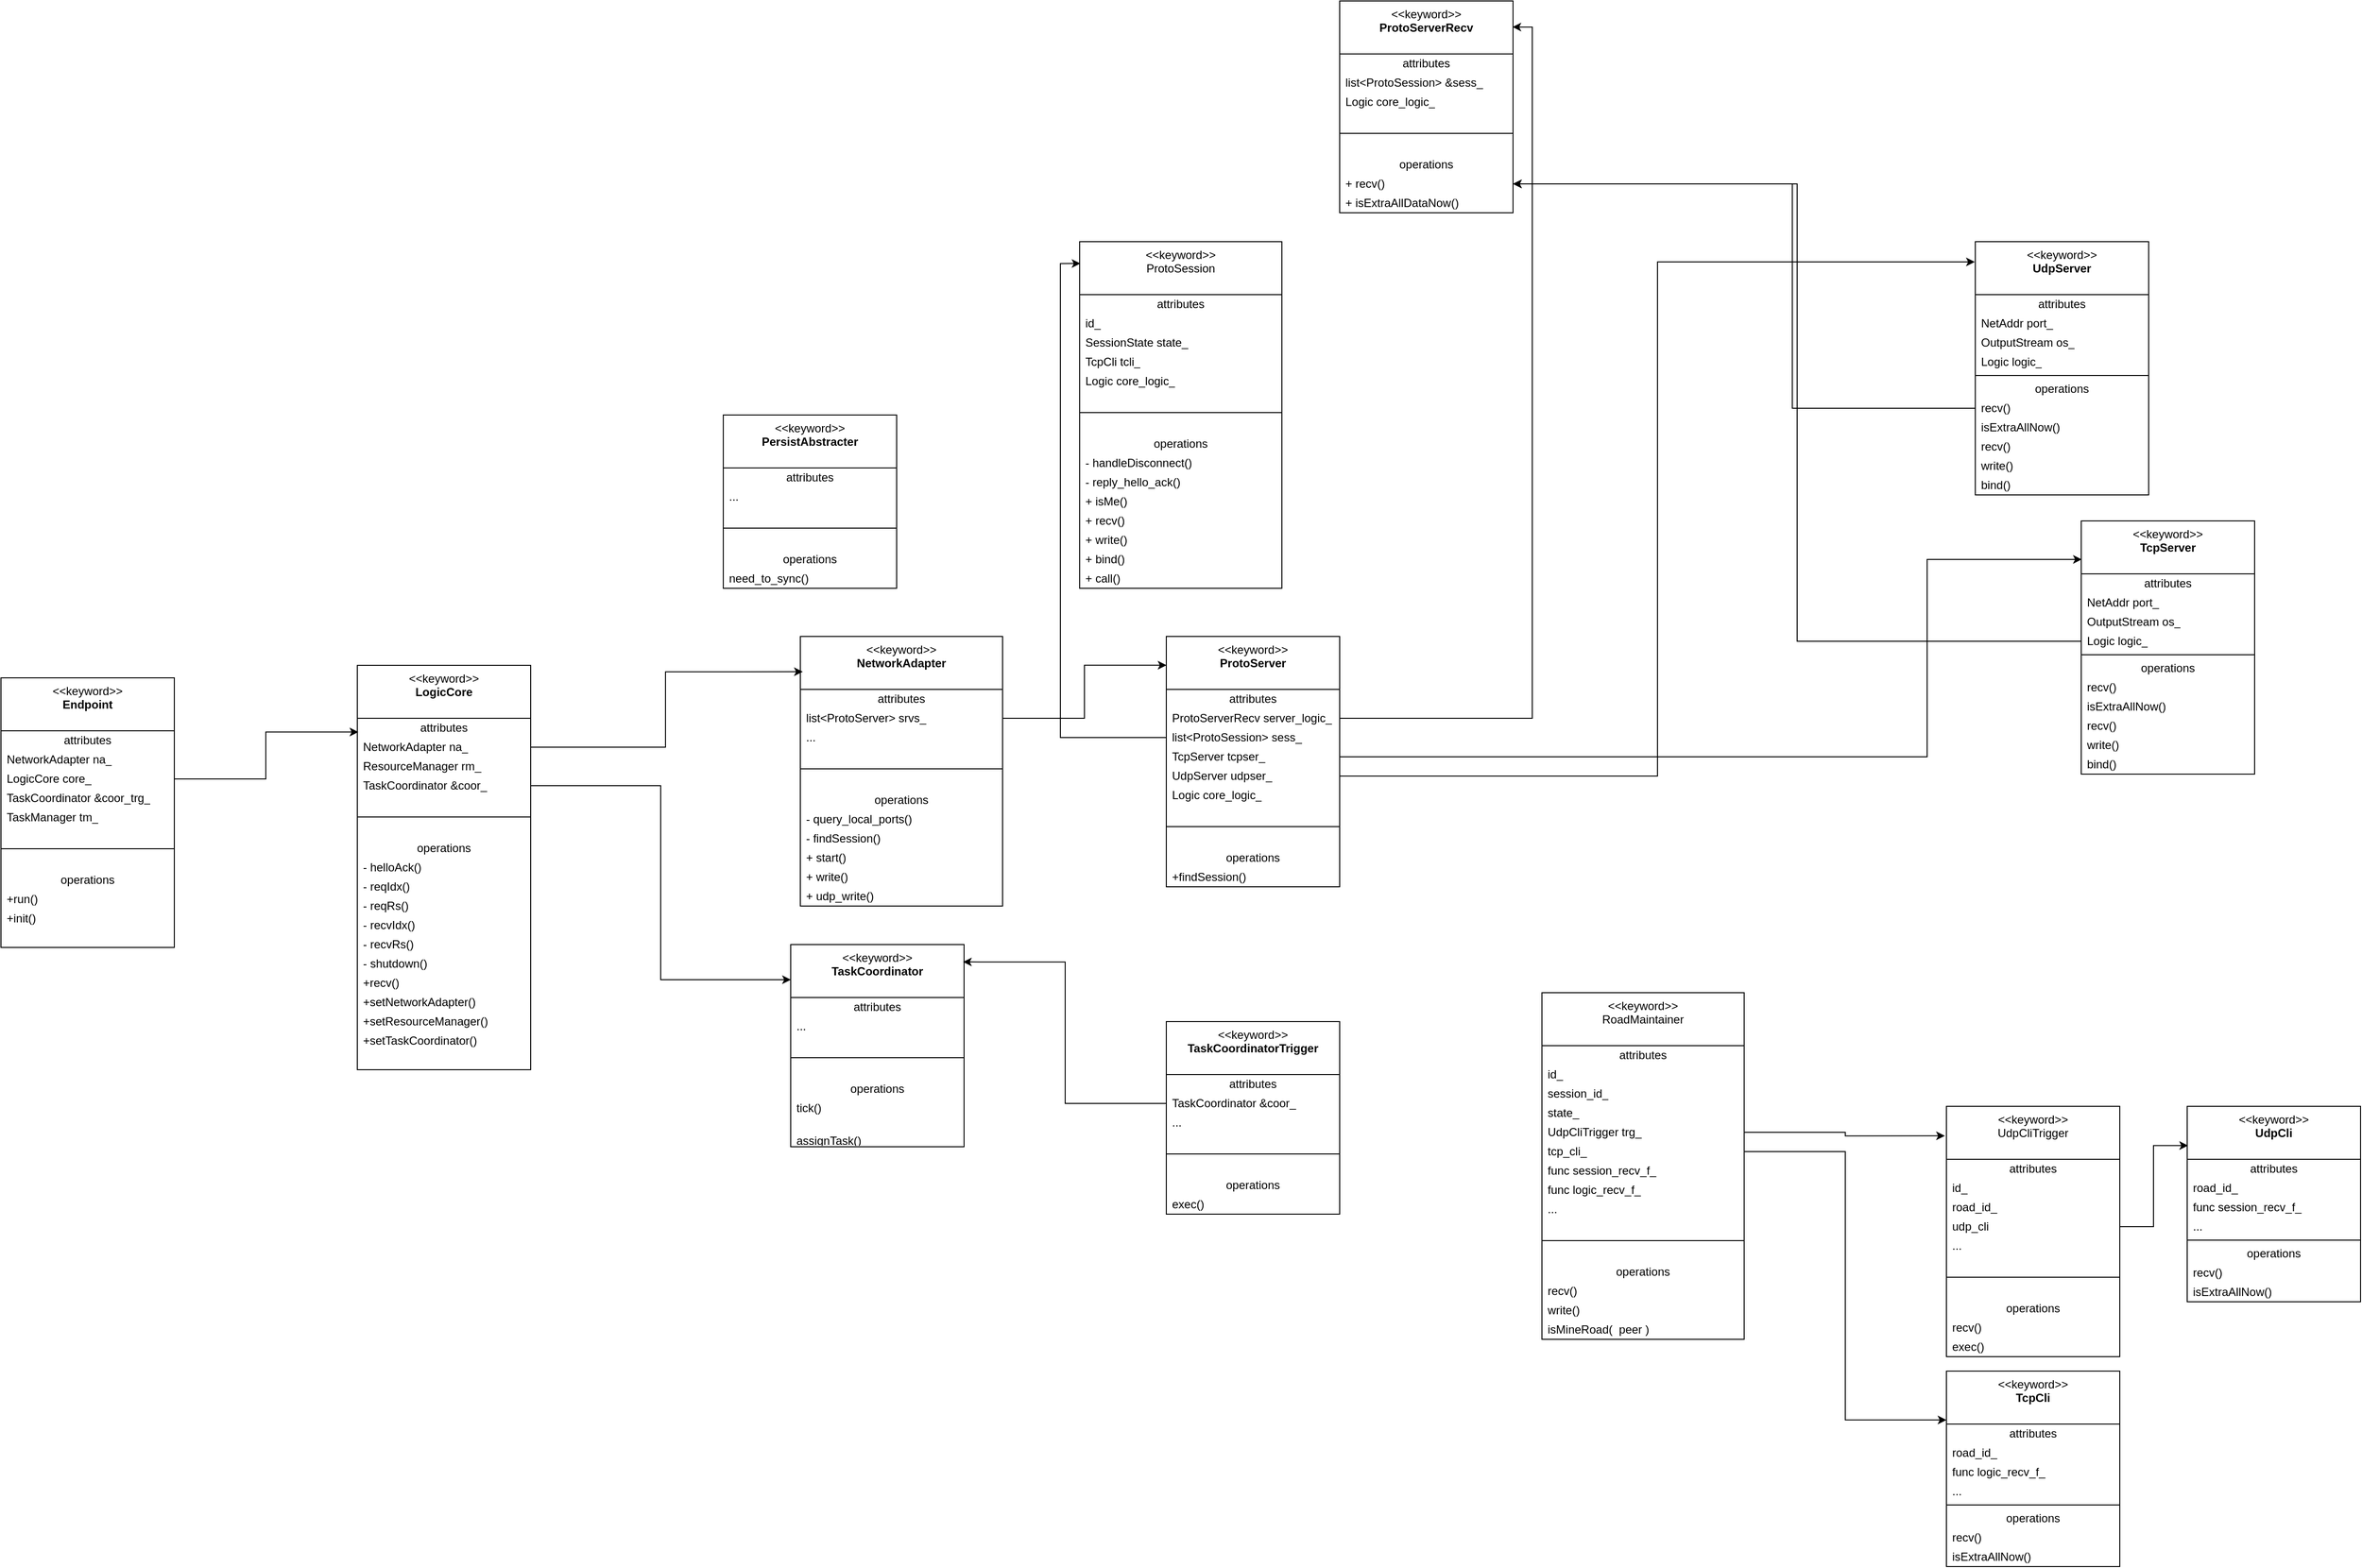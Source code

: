 <mxfile version="24.6.4" type="device">
  <diagram name="第 1 页" id="JHYeSx_h1HKkamBkXCuH">
    <mxGraphModel dx="1770" dy="1935" grid="1" gridSize="10" guides="1" tooltips="1" connect="1" arrows="1" fold="1" page="1" pageScale="1" pageWidth="827" pageHeight="1169" math="0" shadow="0">
      <root>
        <mxCell id="0" />
        <mxCell id="1" parent="0" />
        <mxCell id="IXCxxviq0me14A4VMgse-1" value="&amp;lt;&amp;lt;keyword&amp;gt;&amp;gt;&lt;br&gt;&lt;b&gt;LogicCore&lt;/b&gt;&lt;div&gt;&lt;br&gt;&lt;/div&gt;" style="swimlane;fontStyle=0;align=center;verticalAlign=top;childLayout=stackLayout;horizontal=1;startSize=55;horizontalStack=0;resizeParent=1;resizeParentMax=0;resizeLast=0;collapsible=0;marginBottom=0;html=1;whiteSpace=wrap;" parent="1" vertex="1">
          <mxGeometry x="150" y="60" width="180" height="420" as="geometry" />
        </mxCell>
        <mxCell id="IXCxxviq0me14A4VMgse-2" value="attributes" style="text;html=1;strokeColor=none;fillColor=none;align=center;verticalAlign=middle;spacingLeft=4;spacingRight=4;overflow=hidden;rotatable=0;points=[[0,0.5],[1,0.5]];portConstraint=eastwest;whiteSpace=wrap;" parent="IXCxxviq0me14A4VMgse-1" vertex="1">
          <mxGeometry y="55" width="180" height="20" as="geometry" />
        </mxCell>
        <mxCell id="98cTDYN7nlGh44ENxGNA-20" value="NetworkAdapter na_" style="text;html=1;strokeColor=none;fillColor=none;align=left;verticalAlign=middle;spacingLeft=4;spacingRight=4;overflow=hidden;rotatable=0;points=[[0,0.5],[1,0.5]];portConstraint=eastwest;whiteSpace=wrap;" vertex="1" parent="IXCxxviq0me14A4VMgse-1">
          <mxGeometry y="75" width="180" height="20" as="geometry" />
        </mxCell>
        <mxCell id="2" value="ResourceManager rm_" style="text;html=1;strokeColor=none;fillColor=none;align=left;verticalAlign=middle;spacingLeft=4;spacingRight=4;overflow=hidden;rotatable=0;points=[[0,0.5],[1,0.5]];portConstraint=eastwest;whiteSpace=wrap;" parent="IXCxxviq0me14A4VMgse-1" vertex="1">
          <mxGeometry y="95" width="180" height="20" as="geometry" />
        </mxCell>
        <mxCell id="IXCxxviq0me14A4VMgse-101" value="TaskCoordinator &amp;amp;coor_" style="text;html=1;strokeColor=none;fillColor=none;align=left;verticalAlign=middle;spacingLeft=4;spacingRight=4;overflow=hidden;rotatable=0;points=[[0,0.5],[1,0.5]];portConstraint=eastwest;fontColor=#000000;whiteSpace=wrap;" parent="IXCxxviq0me14A4VMgse-1" vertex="1">
          <mxGeometry y="115" width="180" height="20" as="geometry" />
        </mxCell>
        <mxCell id="IXCxxviq0me14A4VMgse-6" value="" style="line;strokeWidth=1;fillColor=none;align=left;verticalAlign=middle;spacingTop=-1;spacingLeft=3;spacingRight=3;rotatable=0;labelPosition=right;points=[];portConstraint=eastwest;" parent="IXCxxviq0me14A4VMgse-1" vertex="1">
          <mxGeometry y="135" width="180" height="45" as="geometry" />
        </mxCell>
        <mxCell id="IXCxxviq0me14A4VMgse-7" value="operations" style="text;html=1;strokeColor=none;fillColor=none;align=center;verticalAlign=middle;spacingLeft=4;spacingRight=4;overflow=hidden;rotatable=0;points=[[0,0.5],[1,0.5]];portConstraint=eastwest;whiteSpace=wrap;" parent="IXCxxviq0me14A4VMgse-1" vertex="1">
          <mxGeometry y="180" width="180" height="20" as="geometry" />
        </mxCell>
        <mxCell id="98cTDYN7nlGh44ENxGNA-24" value="- helloAck()" style="text;html=1;strokeColor=none;fillColor=none;align=left;verticalAlign=middle;spacingLeft=4;spacingRight=4;overflow=hidden;rotatable=0;points=[[0,0.5],[1,0.5]];portConstraint=eastwest;whiteSpace=wrap;" vertex="1" parent="IXCxxviq0me14A4VMgse-1">
          <mxGeometry y="200" width="180" height="20" as="geometry" />
        </mxCell>
        <mxCell id="98cTDYN7nlGh44ENxGNA-25" value="- reqIdx()" style="text;html=1;strokeColor=none;fillColor=none;align=left;verticalAlign=middle;spacingLeft=4;spacingRight=4;overflow=hidden;rotatable=0;points=[[0,0.5],[1,0.5]];portConstraint=eastwest;whiteSpace=wrap;" vertex="1" parent="IXCxxviq0me14A4VMgse-1">
          <mxGeometry y="220" width="180" height="20" as="geometry" />
        </mxCell>
        <mxCell id="98cTDYN7nlGh44ENxGNA-26" value="- reqRs()" style="text;html=1;strokeColor=none;fillColor=none;align=left;verticalAlign=middle;spacingLeft=4;spacingRight=4;overflow=hidden;rotatable=0;points=[[0,0.5],[1,0.5]];portConstraint=eastwest;whiteSpace=wrap;" vertex="1" parent="IXCxxviq0me14A4VMgse-1">
          <mxGeometry y="240" width="180" height="20" as="geometry" />
        </mxCell>
        <mxCell id="98cTDYN7nlGh44ENxGNA-27" value="- recvIdx()" style="text;html=1;strokeColor=none;fillColor=none;align=left;verticalAlign=middle;spacingLeft=4;spacingRight=4;overflow=hidden;rotatable=0;points=[[0,0.5],[1,0.5]];portConstraint=eastwest;whiteSpace=wrap;" vertex="1" parent="IXCxxviq0me14A4VMgse-1">
          <mxGeometry y="260" width="180" height="20" as="geometry" />
        </mxCell>
        <mxCell id="98cTDYN7nlGh44ENxGNA-29" value="- recvRs()" style="text;html=1;strokeColor=none;fillColor=none;align=left;verticalAlign=middle;spacingLeft=4;spacingRight=4;overflow=hidden;rotatable=0;points=[[0,0.5],[1,0.5]];portConstraint=eastwest;whiteSpace=wrap;" vertex="1" parent="IXCxxviq0me14A4VMgse-1">
          <mxGeometry y="280" width="180" height="20" as="geometry" />
        </mxCell>
        <mxCell id="98cTDYN7nlGh44ENxGNA-28" value="- shutdown()" style="text;html=1;strokeColor=none;fillColor=none;align=left;verticalAlign=middle;spacingLeft=4;spacingRight=4;overflow=hidden;rotatable=0;points=[[0,0.5],[1,0.5]];portConstraint=eastwest;whiteSpace=wrap;" vertex="1" parent="IXCxxviq0me14A4VMgse-1">
          <mxGeometry y="300" width="180" height="20" as="geometry" />
        </mxCell>
        <mxCell id="IXCxxviq0me14A4VMgse-8" value="+recv()" style="text;html=1;strokeColor=none;fillColor=none;align=left;verticalAlign=middle;spacingLeft=4;spacingRight=4;overflow=hidden;rotatable=0;points=[[0,0.5],[1,0.5]];portConstraint=eastwest;whiteSpace=wrap;" parent="IXCxxviq0me14A4VMgse-1" vertex="1">
          <mxGeometry y="320" width="180" height="20" as="geometry" />
        </mxCell>
        <mxCell id="98cTDYN7nlGh44ENxGNA-23" value="+setNetworkAdapter()" style="text;html=1;strokeColor=none;fillColor=none;align=left;verticalAlign=middle;spacingLeft=4;spacingRight=4;overflow=hidden;rotatable=0;points=[[0,0.5],[1,0.5]];portConstraint=eastwest;whiteSpace=wrap;" vertex="1" parent="IXCxxviq0me14A4VMgse-1">
          <mxGeometry y="340" width="180" height="20" as="geometry" />
        </mxCell>
        <mxCell id="98cTDYN7nlGh44ENxGNA-22" value="+setResourceManager()" style="text;html=1;strokeColor=none;fillColor=none;align=left;verticalAlign=middle;spacingLeft=4;spacingRight=4;overflow=hidden;rotatable=0;points=[[0,0.5],[1,0.5]];portConstraint=eastwest;whiteSpace=wrap;" vertex="1" parent="IXCxxviq0me14A4VMgse-1">
          <mxGeometry y="360" width="180" height="20" as="geometry" />
        </mxCell>
        <mxCell id="98cTDYN7nlGh44ENxGNA-21" value="+setTaskCoordinator()" style="text;html=1;strokeColor=none;fillColor=none;align=left;verticalAlign=middle;spacingLeft=4;spacingRight=4;overflow=hidden;rotatable=0;points=[[0,0.5],[1,0.5]];portConstraint=eastwest;whiteSpace=wrap;" vertex="1" parent="IXCxxviq0me14A4VMgse-1">
          <mxGeometry y="380" width="180" height="20" as="geometry" />
        </mxCell>
        <mxCell id="98cTDYN7nlGh44ENxGNA-2" style="text;html=1;strokeColor=none;fillColor=none;align=left;verticalAlign=middle;spacingLeft=4;spacingRight=4;overflow=hidden;rotatable=0;points=[[0,0.5],[1,0.5]];portConstraint=eastwest;whiteSpace=wrap;" vertex="1" parent="IXCxxviq0me14A4VMgse-1">
          <mxGeometry y="400" width="180" height="20" as="geometry" />
        </mxCell>
        <mxCell id="IXCxxviq0me14A4VMgse-17" value="&amp;lt;&amp;lt;keyword&amp;gt;&amp;gt;&lt;br&gt;&lt;b&gt;TaskCoordinatorTrigger&lt;/b&gt;&lt;br&gt;&lt;div&gt;&lt;br&gt;&lt;/div&gt;" style="swimlane;fontStyle=0;align=center;verticalAlign=top;childLayout=stackLayout;horizontal=1;startSize=55;horizontalStack=0;resizeParent=1;resizeParentMax=0;resizeLast=0;collapsible=0;marginBottom=0;html=1;whiteSpace=wrap;" parent="1" vertex="1">
          <mxGeometry x="990" y="430" width="180" height="200" as="geometry" />
        </mxCell>
        <mxCell id="IXCxxviq0me14A4VMgse-18" value="attributes" style="text;html=1;strokeColor=none;fillColor=none;align=center;verticalAlign=middle;spacingLeft=4;spacingRight=4;overflow=hidden;rotatable=0;points=[[0,0.5],[1,0.5]];portConstraint=eastwest;whiteSpace=wrap;" parent="IXCxxviq0me14A4VMgse-17" vertex="1">
          <mxGeometry y="55" width="180" height="20" as="geometry" />
        </mxCell>
        <mxCell id="IXCxxviq0me14A4VMgse-19" value="TaskCoordinator &amp;amp;coor_" style="text;html=1;strokeColor=none;fillColor=none;align=left;verticalAlign=middle;spacingLeft=4;spacingRight=4;overflow=hidden;rotatable=0;points=[[0,0.5],[1,0.5]];portConstraint=eastwest;whiteSpace=wrap;" parent="IXCxxviq0me14A4VMgse-17" vertex="1">
          <mxGeometry y="75" width="180" height="20" as="geometry" />
        </mxCell>
        <mxCell id="IXCxxviq0me14A4VMgse-21" value="..." style="text;html=1;strokeColor=none;fillColor=none;align=left;verticalAlign=middle;spacingLeft=4;spacingRight=4;overflow=hidden;rotatable=0;points=[[0,0.5],[1,0.5]];portConstraint=eastwest;whiteSpace=wrap;" parent="IXCxxviq0me14A4VMgse-17" vertex="1">
          <mxGeometry y="95" width="180" height="20" as="geometry" />
        </mxCell>
        <mxCell id="IXCxxviq0me14A4VMgse-22" value="" style="line;strokeWidth=1;fillColor=none;align=left;verticalAlign=middle;spacingTop=-1;spacingLeft=3;spacingRight=3;rotatable=0;labelPosition=right;points=[];portConstraint=eastwest;" parent="IXCxxviq0me14A4VMgse-17" vertex="1">
          <mxGeometry y="115" width="180" height="45" as="geometry" />
        </mxCell>
        <mxCell id="IXCxxviq0me14A4VMgse-23" value="operations" style="text;html=1;strokeColor=none;fillColor=none;align=center;verticalAlign=middle;spacingLeft=4;spacingRight=4;overflow=hidden;rotatable=0;points=[[0,0.5],[1,0.5]];portConstraint=eastwest;whiteSpace=wrap;" parent="IXCxxviq0me14A4VMgse-17" vertex="1">
          <mxGeometry y="160" width="180" height="20" as="geometry" />
        </mxCell>
        <mxCell id="IXCxxviq0me14A4VMgse-24" value="exec()" style="text;html=1;strokeColor=none;fillColor=none;align=left;verticalAlign=middle;spacingLeft=4;spacingRight=4;overflow=hidden;rotatable=0;points=[[0,0.5],[1,0.5]];portConstraint=eastwest;whiteSpace=wrap;" parent="IXCxxviq0me14A4VMgse-17" vertex="1">
          <mxGeometry y="180" width="180" height="20" as="geometry" />
        </mxCell>
        <mxCell id="IXCxxviq0me14A4VMgse-27" value="&amp;lt;&amp;lt;keyword&amp;gt;&amp;gt;&lt;br&gt;&lt;b&gt;PersistAbstracter&lt;/b&gt;&lt;br&gt;&lt;div&gt;&lt;br&gt;&lt;/div&gt;" style="swimlane;fontStyle=0;align=center;verticalAlign=top;childLayout=stackLayout;horizontal=1;startSize=55;horizontalStack=0;resizeParent=1;resizeParentMax=0;resizeLast=0;collapsible=0;marginBottom=0;html=1;whiteSpace=wrap;" parent="1" vertex="1">
          <mxGeometry x="530" y="-200" width="180" height="180" as="geometry" />
        </mxCell>
        <mxCell id="IXCxxviq0me14A4VMgse-28" value="attributes" style="text;html=1;strokeColor=none;fillColor=none;align=center;verticalAlign=middle;spacingLeft=4;spacingRight=4;overflow=hidden;rotatable=0;points=[[0,0.5],[1,0.5]];portConstraint=eastwest;whiteSpace=wrap;" parent="IXCxxviq0me14A4VMgse-27" vertex="1">
          <mxGeometry y="55" width="180" height="20" as="geometry" />
        </mxCell>
        <mxCell id="IXCxxviq0me14A4VMgse-30" value="..." style="text;html=1;strokeColor=none;fillColor=none;align=left;verticalAlign=middle;spacingLeft=4;spacingRight=4;overflow=hidden;rotatable=0;points=[[0,0.5],[1,0.5]];portConstraint=eastwest;whiteSpace=wrap;" parent="IXCxxviq0me14A4VMgse-27" vertex="1">
          <mxGeometry y="75" width="180" height="20" as="geometry" />
        </mxCell>
        <mxCell id="IXCxxviq0me14A4VMgse-31" value="" style="line;strokeWidth=1;fillColor=none;align=left;verticalAlign=middle;spacingTop=-1;spacingLeft=3;spacingRight=3;rotatable=0;labelPosition=right;points=[];portConstraint=eastwest;" parent="IXCxxviq0me14A4VMgse-27" vertex="1">
          <mxGeometry y="95" width="180" height="45" as="geometry" />
        </mxCell>
        <mxCell id="IXCxxviq0me14A4VMgse-32" value="operations" style="text;html=1;strokeColor=none;fillColor=none;align=center;verticalAlign=middle;spacingLeft=4;spacingRight=4;overflow=hidden;rotatable=0;points=[[0,0.5],[1,0.5]];portConstraint=eastwest;whiteSpace=wrap;" parent="IXCxxviq0me14A4VMgse-27" vertex="1">
          <mxGeometry y="140" width="180" height="20" as="geometry" />
        </mxCell>
        <mxCell id="IXCxxviq0me14A4VMgse-33" value="need_to_sync()" style="text;html=1;strokeColor=none;fillColor=none;align=left;verticalAlign=middle;spacingLeft=4;spacingRight=4;overflow=hidden;rotatable=0;points=[[0,0.5],[1,0.5]];portConstraint=eastwest;whiteSpace=wrap;" parent="IXCxxviq0me14A4VMgse-27" vertex="1">
          <mxGeometry y="160" width="180" height="20" as="geometry" />
        </mxCell>
        <mxCell id="IXCxxviq0me14A4VMgse-34" style="edgeStyle=orthogonalEdgeStyle;rounded=0;orthogonalLoop=1;jettySize=auto;html=1;entryX=0;entryY=0.25;entryDx=0;entryDy=0;" parent="1" source="IXCxxviq0me14A4VMgse-3" target="IXCxxviq0me14A4VMgse-27" edge="1">
          <mxGeometry relative="1" as="geometry" />
        </mxCell>
        <mxCell id="IXCxxviq0me14A4VMgse-35" value="&amp;lt;&amp;lt;keyword&amp;gt;&amp;gt;&lt;br&gt;&lt;b&gt;TaskCoordinator&lt;/b&gt;&lt;br&gt;&lt;div&gt;&lt;br&gt;&lt;/div&gt;" style="swimlane;fontStyle=0;align=center;verticalAlign=top;childLayout=stackLayout;horizontal=1;startSize=55;horizontalStack=0;resizeParent=1;resizeParentMax=0;resizeLast=0;collapsible=0;marginBottom=0;html=1;whiteSpace=wrap;" parent="1" vertex="1">
          <mxGeometry x="600" y="350" width="180" height="210" as="geometry" />
        </mxCell>
        <mxCell id="IXCxxviq0me14A4VMgse-36" value="attributes" style="text;html=1;strokeColor=none;fillColor=none;align=center;verticalAlign=middle;spacingLeft=4;spacingRight=4;overflow=hidden;rotatable=0;points=[[0,0.5],[1,0.5]];portConstraint=eastwest;whiteSpace=wrap;" parent="IXCxxviq0me14A4VMgse-35" vertex="1">
          <mxGeometry y="55" width="180" height="20" as="geometry" />
        </mxCell>
        <mxCell id="IXCxxviq0me14A4VMgse-38" value="..." style="text;html=1;strokeColor=none;fillColor=none;align=left;verticalAlign=middle;spacingLeft=4;spacingRight=4;overflow=hidden;rotatable=0;points=[[0,0.5],[1,0.5]];portConstraint=eastwest;whiteSpace=wrap;" parent="IXCxxviq0me14A4VMgse-35" vertex="1">
          <mxGeometry y="75" width="180" height="20" as="geometry" />
        </mxCell>
        <mxCell id="IXCxxviq0me14A4VMgse-39" value="" style="line;strokeWidth=1;fillColor=none;align=left;verticalAlign=middle;spacingTop=-1;spacingLeft=3;spacingRight=3;rotatable=0;labelPosition=right;points=[];portConstraint=eastwest;" parent="IXCxxviq0me14A4VMgse-35" vertex="1">
          <mxGeometry y="95" width="180" height="45" as="geometry" />
        </mxCell>
        <mxCell id="IXCxxviq0me14A4VMgse-40" value="operations" style="text;html=1;strokeColor=none;fillColor=none;align=center;verticalAlign=middle;spacingLeft=4;spacingRight=4;overflow=hidden;rotatable=0;points=[[0,0.5],[1,0.5]];portConstraint=eastwest;whiteSpace=wrap;" parent="IXCxxviq0me14A4VMgse-35" vertex="1">
          <mxGeometry y="140" width="180" height="20" as="geometry" />
        </mxCell>
        <mxCell id="IXCxxviq0me14A4VMgse-41" value="tick()" style="text;html=1;strokeColor=none;fillColor=none;align=left;verticalAlign=middle;spacingLeft=4;spacingRight=4;overflow=hidden;rotatable=0;points=[[0,0.5],[1,0.5]];portConstraint=eastwest;whiteSpace=wrap;" parent="IXCxxviq0me14A4VMgse-35" vertex="1">
          <mxGeometry y="160" width="180" height="20" as="geometry" />
        </mxCell>
        <mxCell id="IXCxxviq0me14A4VMgse-43" value="&lt;div&gt;&lt;br&gt;&lt;/div&gt;&lt;div&gt;assignTask()&lt;br&gt;&lt;/div&gt;" style="text;html=1;strokeColor=none;fillColor=none;align=left;verticalAlign=middle;spacingLeft=4;spacingRight=4;overflow=hidden;rotatable=0;points=[[0,0.5],[1,0.5]];portConstraint=eastwest;whiteSpace=wrap;" parent="IXCxxviq0me14A4VMgse-35" vertex="1">
          <mxGeometry y="180" width="180" height="30" as="geometry" />
        </mxCell>
        <mxCell id="IXCxxviq0me14A4VMgse-44" style="edgeStyle=orthogonalEdgeStyle;rounded=0;orthogonalLoop=1;jettySize=auto;html=1;entryX=0.994;entryY=0.086;entryDx=0;entryDy=0;entryPerimeter=0;" parent="1" source="IXCxxviq0me14A4VMgse-19" target="IXCxxviq0me14A4VMgse-35" edge="1">
          <mxGeometry relative="1" as="geometry" />
        </mxCell>
        <mxCell id="IXCxxviq0me14A4VMgse-45" value="&amp;lt;&amp;lt;keyword&amp;gt;&amp;gt;&lt;br&gt;&lt;b&gt;NetworkAdapter&lt;/b&gt;&lt;br&gt;&lt;div&gt;&lt;br&gt;&lt;/div&gt;" style="swimlane;fontStyle=0;align=center;verticalAlign=top;childLayout=stackLayout;horizontal=1;startSize=55;horizontalStack=0;resizeParent=1;resizeParentMax=0;resizeLast=0;collapsible=0;marginBottom=0;html=1;whiteSpace=wrap;" parent="1" vertex="1">
          <mxGeometry x="610" y="30" width="210" height="280" as="geometry" />
        </mxCell>
        <mxCell id="IXCxxviq0me14A4VMgse-46" value="attributes" style="text;html=1;strokeColor=none;fillColor=none;align=center;verticalAlign=middle;spacingLeft=4;spacingRight=4;overflow=hidden;rotatable=0;points=[[0,0.5],[1,0.5]];portConstraint=eastwest;whiteSpace=wrap;" parent="IXCxxviq0me14A4VMgse-45" vertex="1">
          <mxGeometry y="55" width="210" height="20" as="geometry" />
        </mxCell>
        <mxCell id="IXCxxviq0me14A4VMgse-52" value="list&amp;lt;ProtoServer&amp;gt; srvs_" style="text;html=1;strokeColor=none;fillColor=none;align=left;verticalAlign=middle;spacingLeft=4;spacingRight=4;overflow=hidden;rotatable=0;points=[[0,0.5],[1,0.5]];portConstraint=eastwest;whiteSpace=wrap;" parent="IXCxxviq0me14A4VMgse-45" vertex="1">
          <mxGeometry y="75" width="210" height="20" as="geometry" />
        </mxCell>
        <mxCell id="IXCxxviq0me14A4VMgse-47" value="..." style="text;html=1;strokeColor=none;fillColor=none;align=left;verticalAlign=middle;spacingLeft=4;spacingRight=4;overflow=hidden;rotatable=0;points=[[0,0.5],[1,0.5]];portConstraint=eastwest;whiteSpace=wrap;" parent="IXCxxviq0me14A4VMgse-45" vertex="1">
          <mxGeometry y="95" width="210" height="20" as="geometry" />
        </mxCell>
        <mxCell id="IXCxxviq0me14A4VMgse-48" value="" style="line;strokeWidth=1;fillColor=none;align=left;verticalAlign=middle;spacingTop=-1;spacingLeft=3;spacingRight=3;rotatable=0;labelPosition=right;points=[];portConstraint=eastwest;" parent="IXCxxviq0me14A4VMgse-45" vertex="1">
          <mxGeometry y="115" width="210" height="45" as="geometry" />
        </mxCell>
        <mxCell id="IXCxxviq0me14A4VMgse-49" value="operations" style="text;html=1;strokeColor=none;fillColor=none;align=center;verticalAlign=middle;spacingLeft=4;spacingRight=4;overflow=hidden;rotatable=0;points=[[0,0.5],[1,0.5]];portConstraint=eastwest;whiteSpace=wrap;" parent="IXCxxviq0me14A4VMgse-45" vertex="1">
          <mxGeometry y="160" width="210" height="20" as="geometry" />
        </mxCell>
        <mxCell id="98cTDYN7nlGh44ENxGNA-31" value="- query_local_ports()" style="text;html=1;strokeColor=none;fillColor=none;align=left;verticalAlign=middle;spacingLeft=4;spacingRight=4;overflow=hidden;rotatable=0;points=[[0,0.5],[1,0.5]];portConstraint=eastwest;whiteSpace=wrap;" vertex="1" parent="IXCxxviq0me14A4VMgse-45">
          <mxGeometry y="180" width="210" height="20" as="geometry" />
        </mxCell>
        <mxCell id="98cTDYN7nlGh44ENxGNA-32" value="- findSession()" style="text;html=1;strokeColor=none;fillColor=none;align=left;verticalAlign=middle;spacingLeft=4;spacingRight=4;overflow=hidden;rotatable=0;points=[[0,0.5],[1,0.5]];portConstraint=eastwest;whiteSpace=wrap;" vertex="1" parent="IXCxxviq0me14A4VMgse-45">
          <mxGeometry y="200" width="210" height="20" as="geometry" />
        </mxCell>
        <mxCell id="IXCxxviq0me14A4VMgse-50" value="+ start()" style="text;html=1;strokeColor=none;fillColor=none;align=left;verticalAlign=middle;spacingLeft=4;spacingRight=4;overflow=hidden;rotatable=0;points=[[0,0.5],[1,0.5]];portConstraint=eastwest;whiteSpace=wrap;" parent="IXCxxviq0me14A4VMgse-45" vertex="1">
          <mxGeometry y="220" width="210" height="20" as="geometry" />
        </mxCell>
        <mxCell id="IXCxxviq0me14A4VMgse-55" value="+ write()" style="text;html=1;strokeColor=none;fillColor=none;align=left;verticalAlign=middle;spacingLeft=4;spacingRight=4;overflow=hidden;rotatable=0;points=[[0,0.5],[1,0.5]];portConstraint=eastwest;whiteSpace=wrap;" parent="IXCxxviq0me14A4VMgse-45" vertex="1">
          <mxGeometry y="240" width="210" height="20" as="geometry" />
        </mxCell>
        <mxCell id="IXCxxviq0me14A4VMgse-54" value="+ udp_write()" style="text;html=1;strokeColor=none;fillColor=none;align=left;verticalAlign=middle;spacingLeft=4;spacingRight=4;overflow=hidden;rotatable=0;points=[[0,0.5],[1,0.5]];portConstraint=eastwest;whiteSpace=wrap;" parent="IXCxxviq0me14A4VMgse-45" vertex="1">
          <mxGeometry y="260" width="210" height="20" as="geometry" />
        </mxCell>
        <mxCell id="IXCxxviq0me14A4VMgse-56" value="&amp;lt;&amp;lt;keyword&amp;gt;&amp;gt;&lt;br&gt;&lt;span style=&quot;text-align: left;&quot;&gt;ProtoSession&lt;/span&gt;&lt;br&gt;&lt;div&gt;&lt;br&gt;&lt;/div&gt;" style="swimlane;fontStyle=0;align=center;verticalAlign=top;childLayout=stackLayout;horizontal=1;startSize=55;horizontalStack=0;resizeParent=1;resizeParentMax=0;resizeLast=0;collapsible=0;marginBottom=0;html=1;whiteSpace=wrap;" parent="1" vertex="1">
          <mxGeometry x="900" y="-380" width="210" height="360" as="geometry" />
        </mxCell>
        <mxCell id="IXCxxviq0me14A4VMgse-57" value="attributes" style="text;html=1;strokeColor=none;fillColor=none;align=center;verticalAlign=middle;spacingLeft=4;spacingRight=4;overflow=hidden;rotatable=0;points=[[0,0.5],[1,0.5]];portConstraint=eastwest;whiteSpace=wrap;" parent="IXCxxviq0me14A4VMgse-56" vertex="1">
          <mxGeometry y="55" width="210" height="20" as="geometry" />
        </mxCell>
        <mxCell id="IXCxxviq0me14A4VMgse-103" value="id_" style="text;html=1;strokeColor=none;fillColor=none;align=left;verticalAlign=middle;spacingLeft=4;spacingRight=4;overflow=hidden;rotatable=0;points=[[0,0.5],[1,0.5]];portConstraint=eastwest;whiteSpace=wrap;" parent="IXCxxviq0me14A4VMgse-56" vertex="1">
          <mxGeometry y="75" width="210" height="20" as="geometry" />
        </mxCell>
        <mxCell id="98cTDYN7nlGh44ENxGNA-61" value="SessionState state_" style="text;html=1;strokeColor=none;fillColor=none;align=left;verticalAlign=middle;spacingLeft=4;spacingRight=4;overflow=hidden;rotatable=0;points=[[0,0.5],[1,0.5]];portConstraint=eastwest;whiteSpace=wrap;" vertex="1" parent="IXCxxviq0me14A4VMgse-56">
          <mxGeometry y="95" width="210" height="20" as="geometry" />
        </mxCell>
        <mxCell id="IXCxxviq0me14A4VMgse-58" value="TcpCli tcli_" style="text;html=1;strokeColor=none;fillColor=none;align=left;verticalAlign=middle;spacingLeft=4;spacingRight=4;overflow=hidden;rotatable=0;points=[[0,0.5],[1,0.5]];portConstraint=eastwest;whiteSpace=wrap;" parent="IXCxxviq0me14A4VMgse-56" vertex="1">
          <mxGeometry y="115" width="210" height="20" as="geometry" />
        </mxCell>
        <mxCell id="IXCxxviq0me14A4VMgse-166" value="Logic core_logic_" style="text;html=1;strokeColor=none;fillColor=none;align=left;verticalAlign=middle;spacingLeft=4;spacingRight=4;overflow=hidden;rotatable=0;points=[[0,0.5],[1,0.5]];portConstraint=eastwest;whiteSpace=wrap;" parent="IXCxxviq0me14A4VMgse-56" vertex="1">
          <mxGeometry y="135" width="210" height="20" as="geometry" />
        </mxCell>
        <mxCell id="IXCxxviq0me14A4VMgse-60" value="" style="line;strokeWidth=1;fillColor=none;align=left;verticalAlign=middle;spacingTop=-1;spacingLeft=3;spacingRight=3;rotatable=0;labelPosition=right;points=[];portConstraint=eastwest;" parent="IXCxxviq0me14A4VMgse-56" vertex="1">
          <mxGeometry y="155" width="210" height="45" as="geometry" />
        </mxCell>
        <mxCell id="IXCxxviq0me14A4VMgse-61" value="operations" style="text;html=1;strokeColor=none;fillColor=none;align=center;verticalAlign=middle;spacingLeft=4;spacingRight=4;overflow=hidden;rotatable=0;points=[[0,0.5],[1,0.5]];portConstraint=eastwest;whiteSpace=wrap;" parent="IXCxxviq0me14A4VMgse-56" vertex="1">
          <mxGeometry y="200" width="210" height="20" as="geometry" />
        </mxCell>
        <mxCell id="98cTDYN7nlGh44ENxGNA-62" value="- handleDisconnect()" style="text;html=1;strokeColor=none;fillColor=none;align=left;verticalAlign=middle;spacingLeft=4;spacingRight=4;overflow=hidden;rotatable=0;points=[[0,0.5],[1,0.5]];portConstraint=eastwest;whiteSpace=wrap;" vertex="1" parent="IXCxxviq0me14A4VMgse-56">
          <mxGeometry y="220" width="210" height="20" as="geometry" />
        </mxCell>
        <mxCell id="98cTDYN7nlGh44ENxGNA-63" value="- reply_hello_ack()" style="text;html=1;strokeColor=none;fillColor=none;align=left;verticalAlign=middle;spacingLeft=4;spacingRight=4;overflow=hidden;rotatable=0;points=[[0,0.5],[1,0.5]];portConstraint=eastwest;whiteSpace=wrap;" vertex="1" parent="IXCxxviq0me14A4VMgse-56">
          <mxGeometry y="240" width="210" height="20" as="geometry" />
        </mxCell>
        <mxCell id="IXCxxviq0me14A4VMgse-62" value="+ isMe()" style="text;html=1;strokeColor=none;fillColor=none;align=left;verticalAlign=middle;spacingLeft=4;spacingRight=4;overflow=hidden;rotatable=0;points=[[0,0.5],[1,0.5]];portConstraint=eastwest;whiteSpace=wrap;" parent="IXCxxviq0me14A4VMgse-56" vertex="1">
          <mxGeometry y="260" width="210" height="20" as="geometry" />
        </mxCell>
        <mxCell id="IXCxxviq0me14A4VMgse-63" value="+ recv()" style="text;html=1;strokeColor=none;fillColor=none;align=left;verticalAlign=middle;spacingLeft=4;spacingRight=4;overflow=hidden;rotatable=0;points=[[0,0.5],[1,0.5]];portConstraint=eastwest;whiteSpace=wrap;" parent="IXCxxviq0me14A4VMgse-56" vertex="1">
          <mxGeometry y="280" width="210" height="20" as="geometry" />
        </mxCell>
        <mxCell id="IXCxxviq0me14A4VMgse-64" value="+ write()" style="text;html=1;strokeColor=none;fillColor=none;align=left;verticalAlign=middle;spacingLeft=4;spacingRight=4;overflow=hidden;rotatable=0;points=[[0,0.5],[1,0.5]];portConstraint=eastwest;whiteSpace=wrap;" parent="IXCxxviq0me14A4VMgse-56" vertex="1">
          <mxGeometry y="300" width="210" height="20" as="geometry" />
        </mxCell>
        <mxCell id="IXCxxviq0me14A4VMgse-68" value="+ bind()" style="text;html=1;strokeColor=none;fillColor=none;align=left;verticalAlign=middle;spacingLeft=4;spacingRight=4;overflow=hidden;rotatable=0;points=[[0,0.5],[1,0.5]];portConstraint=eastwest;whiteSpace=wrap;" parent="IXCxxviq0me14A4VMgse-56" vertex="1">
          <mxGeometry y="320" width="210" height="20" as="geometry" />
        </mxCell>
        <mxCell id="IXCxxviq0me14A4VMgse-67" value="+ call()" style="text;html=1;strokeColor=none;fillColor=none;align=left;verticalAlign=middle;spacingLeft=4;spacingRight=4;overflow=hidden;rotatable=0;points=[[0,0.5],[1,0.5]];portConstraint=eastwest;whiteSpace=wrap;" parent="IXCxxviq0me14A4VMgse-56" vertex="1">
          <mxGeometry y="340" width="210" height="20" as="geometry" />
        </mxCell>
        <mxCell id="IXCxxviq0me14A4VMgse-69" style="edgeStyle=orthogonalEdgeStyle;rounded=0;orthogonalLoop=1;jettySize=auto;html=1;entryX=0.002;entryY=0.132;entryDx=0;entryDy=0;entryPerimeter=0;" parent="1" source="IXCxxviq0me14A4VMgse-4" target="IXCxxviq0me14A4VMgse-45" edge="1">
          <mxGeometry relative="1" as="geometry" />
        </mxCell>
        <mxCell id="IXCxxviq0me14A4VMgse-71" value="&amp;lt;&amp;lt;keyword&amp;gt;&amp;gt;&lt;br&gt;&lt;div style=&quot;text-align: left;&quot;&gt;&lt;span style=&quot;background-color: initial;&quot;&gt;RoadMaintainer&lt;/span&gt;&lt;/div&gt;&lt;div&gt;&lt;br&gt;&lt;/div&gt;" style="swimlane;fontStyle=0;align=center;verticalAlign=top;childLayout=stackLayout;horizontal=1;startSize=55;horizontalStack=0;resizeParent=1;resizeParentMax=0;resizeLast=0;collapsible=0;marginBottom=0;html=1;whiteSpace=wrap;" parent="1" vertex="1">
          <mxGeometry x="1380" y="400" width="210" height="360" as="geometry" />
        </mxCell>
        <mxCell id="IXCxxviq0me14A4VMgse-72" value="attributes" style="text;html=1;strokeColor=none;fillColor=none;align=center;verticalAlign=middle;spacingLeft=4;spacingRight=4;overflow=hidden;rotatable=0;points=[[0,0.5],[1,0.5]];portConstraint=eastwest;whiteSpace=wrap;" parent="IXCxxviq0me14A4VMgse-71" vertex="1">
          <mxGeometry y="55" width="210" height="20" as="geometry" />
        </mxCell>
        <mxCell id="IXCxxviq0me14A4VMgse-73" value="id_" style="text;html=1;strokeColor=none;fillColor=none;align=left;verticalAlign=middle;spacingLeft=4;spacingRight=4;overflow=hidden;rotatable=0;points=[[0,0.5],[1,0.5]];portConstraint=eastwest;whiteSpace=wrap;" parent="IXCxxviq0me14A4VMgse-71" vertex="1">
          <mxGeometry y="75" width="210" height="20" as="geometry" />
        </mxCell>
        <mxCell id="IXCxxviq0me14A4VMgse-153" value="session_id_" style="text;html=1;strokeColor=none;fillColor=none;align=left;verticalAlign=middle;spacingLeft=4;spacingRight=4;overflow=hidden;rotatable=0;points=[[0,0.5],[1,0.5]];portConstraint=eastwest;whiteSpace=wrap;" parent="IXCxxviq0me14A4VMgse-71" vertex="1">
          <mxGeometry y="95" width="210" height="20" as="geometry" />
        </mxCell>
        <mxCell id="IXCxxviq0me14A4VMgse-74" value="state_" style="text;html=1;strokeColor=none;fillColor=none;align=left;verticalAlign=middle;spacingLeft=4;spacingRight=4;overflow=hidden;rotatable=0;points=[[0,0.5],[1,0.5]];portConstraint=eastwest;whiteSpace=wrap;" parent="IXCxxviq0me14A4VMgse-71" vertex="1">
          <mxGeometry y="115" width="210" height="20" as="geometry" />
        </mxCell>
        <mxCell id="IXCxxviq0me14A4VMgse-75" value="UdpCliTrigger trg_" style="text;html=1;strokeColor=none;fillColor=none;align=left;verticalAlign=middle;spacingLeft=4;spacingRight=4;overflow=hidden;rotatable=0;points=[[0,0.5],[1,0.5]];portConstraint=eastwest;whiteSpace=wrap;" parent="IXCxxviq0me14A4VMgse-71" vertex="1">
          <mxGeometry y="135" width="210" height="20" as="geometry" />
        </mxCell>
        <mxCell id="IXCxxviq0me14A4VMgse-133" value="tcp_cli_" style="text;html=1;strokeColor=none;fillColor=none;align=left;verticalAlign=middle;spacingLeft=4;spacingRight=4;overflow=hidden;rotatable=0;points=[[0,0.5],[1,0.5]];portConstraint=eastwest;whiteSpace=wrap;" parent="IXCxxviq0me14A4VMgse-71" vertex="1">
          <mxGeometry y="155" width="210" height="20" as="geometry" />
        </mxCell>
        <mxCell id="HsrrGosycPDD-3bt4DnU-2" value="func session_recv_f_" style="text;html=1;strokeColor=none;fillColor=none;align=left;verticalAlign=middle;spacingLeft=4;spacingRight=4;overflow=hidden;rotatable=0;points=[[0,0.5],[1,0.5]];portConstraint=eastwest;whiteSpace=wrap;" parent="IXCxxviq0me14A4VMgse-71" vertex="1">
          <mxGeometry y="175" width="210" height="20" as="geometry" />
        </mxCell>
        <mxCell id="IXCxxviq0me14A4VMgse-85" value="func logic_recv_f_" style="text;html=1;strokeColor=none;fillColor=none;align=left;verticalAlign=middle;spacingLeft=4;spacingRight=4;overflow=hidden;rotatable=0;points=[[0,0.5],[1,0.5]];portConstraint=eastwest;whiteSpace=wrap;" parent="IXCxxviq0me14A4VMgse-71" vertex="1">
          <mxGeometry y="195" width="210" height="20" as="geometry" />
        </mxCell>
        <mxCell id="IXCxxviq0me14A4VMgse-76" value="..." style="text;html=1;strokeColor=none;fillColor=none;align=left;verticalAlign=middle;spacingLeft=4;spacingRight=4;overflow=hidden;rotatable=0;points=[[0,0.5],[1,0.5]];portConstraint=eastwest;whiteSpace=wrap;" parent="IXCxxviq0me14A4VMgse-71" vertex="1">
          <mxGeometry y="215" width="210" height="20" as="geometry" />
        </mxCell>
        <mxCell id="IXCxxviq0me14A4VMgse-77" value="" style="line;strokeWidth=1;fillColor=none;align=left;verticalAlign=middle;spacingTop=-1;spacingLeft=3;spacingRight=3;rotatable=0;labelPosition=right;points=[];portConstraint=eastwest;" parent="IXCxxviq0me14A4VMgse-71" vertex="1">
          <mxGeometry y="235" width="210" height="45" as="geometry" />
        </mxCell>
        <mxCell id="IXCxxviq0me14A4VMgse-78" value="operations" style="text;html=1;strokeColor=none;fillColor=none;align=center;verticalAlign=middle;spacingLeft=4;spacingRight=4;overflow=hidden;rotatable=0;points=[[0,0.5],[1,0.5]];portConstraint=eastwest;whiteSpace=wrap;" parent="IXCxxviq0me14A4VMgse-71" vertex="1">
          <mxGeometry y="280" width="210" height="20" as="geometry" />
        </mxCell>
        <mxCell id="IXCxxviq0me14A4VMgse-79" value="recv()" style="text;html=1;strokeColor=none;fillColor=none;align=left;verticalAlign=middle;spacingLeft=4;spacingRight=4;overflow=hidden;rotatable=0;points=[[0,0.5],[1,0.5]];portConstraint=eastwest;whiteSpace=wrap;" parent="IXCxxviq0me14A4VMgse-71" vertex="1">
          <mxGeometry y="300" width="210" height="20" as="geometry" />
        </mxCell>
        <mxCell id="IXCxxviq0me14A4VMgse-83" value="write()" style="text;html=1;strokeColor=none;fillColor=none;align=left;verticalAlign=middle;spacingLeft=4;spacingRight=4;overflow=hidden;rotatable=0;points=[[0,0.5],[1,0.5]];portConstraint=eastwest;whiteSpace=wrap;" parent="IXCxxviq0me14A4VMgse-71" vertex="1">
          <mxGeometry y="320" width="210" height="20" as="geometry" />
        </mxCell>
        <mxCell id="IXCxxviq0me14A4VMgse-165" value="isMineRoad(&amp;nbsp; peer )" style="text;html=1;strokeColor=none;fillColor=none;align=left;verticalAlign=middle;spacingLeft=4;spacingRight=4;overflow=hidden;rotatable=0;points=[[0,0.5],[1,0.5]];portConstraint=eastwest;whiteSpace=wrap;" parent="IXCxxviq0me14A4VMgse-71" vertex="1">
          <mxGeometry y="340" width="210" height="20" as="geometry" />
        </mxCell>
        <mxCell id="IXCxxviq0me14A4VMgse-87" value="&amp;lt;&amp;lt;keyword&amp;gt;&amp;gt;&lt;br&gt;&lt;div style=&quot;text-align: left;&quot;&gt;UdpCliTrigger&lt;br&gt;&lt;/div&gt;&lt;div&gt;&lt;br&gt;&lt;/div&gt;" style="swimlane;fontStyle=0;align=center;verticalAlign=top;childLayout=stackLayout;horizontal=1;startSize=55;horizontalStack=0;resizeParent=1;resizeParentMax=0;resizeLast=0;collapsible=0;marginBottom=0;html=1;whiteSpace=wrap;" parent="1" vertex="1">
          <mxGeometry x="1800" y="518" width="180" height="260" as="geometry" />
        </mxCell>
        <mxCell id="IXCxxviq0me14A4VMgse-88" value="attributes" style="text;html=1;strokeColor=none;fillColor=none;align=center;verticalAlign=middle;spacingLeft=4;spacingRight=4;overflow=hidden;rotatable=0;points=[[0,0.5],[1,0.5]];portConstraint=eastwest;whiteSpace=wrap;" parent="IXCxxviq0me14A4VMgse-87" vertex="1">
          <mxGeometry y="55" width="180" height="20" as="geometry" />
        </mxCell>
        <mxCell id="IXCxxviq0me14A4VMgse-89" value="id_" style="text;html=1;strokeColor=none;fillColor=none;align=left;verticalAlign=middle;spacingLeft=4;spacingRight=4;overflow=hidden;rotatable=0;points=[[0,0.5],[1,0.5]];portConstraint=eastwest;whiteSpace=wrap;" parent="IXCxxviq0me14A4VMgse-87" vertex="1">
          <mxGeometry y="75" width="180" height="20" as="geometry" />
        </mxCell>
        <mxCell id="IXCxxviq0me14A4VMgse-154" value="road_id_" style="text;html=1;strokeColor=none;fillColor=none;align=left;verticalAlign=middle;spacingLeft=4;spacingRight=4;overflow=hidden;rotatable=0;points=[[0,0.5],[1,0.5]];portConstraint=eastwest;whiteSpace=wrap;" parent="IXCxxviq0me14A4VMgse-87" vertex="1">
          <mxGeometry y="95" width="180" height="20" as="geometry" />
        </mxCell>
        <mxCell id="IXCxxviq0me14A4VMgse-99" value="udp_cli" style="text;html=1;strokeColor=none;fillColor=none;align=left;verticalAlign=middle;spacingLeft=4;spacingRight=4;overflow=hidden;rotatable=0;points=[[0,0.5],[1,0.5]];portConstraint=eastwest;whiteSpace=wrap;" parent="IXCxxviq0me14A4VMgse-87" vertex="1">
          <mxGeometry y="115" width="180" height="20" as="geometry" />
        </mxCell>
        <mxCell id="IXCxxviq0me14A4VMgse-94" value="..." style="text;html=1;strokeColor=none;fillColor=none;align=left;verticalAlign=middle;spacingLeft=4;spacingRight=4;overflow=hidden;rotatable=0;points=[[0,0.5],[1,0.5]];portConstraint=eastwest;whiteSpace=wrap;" parent="IXCxxviq0me14A4VMgse-87" vertex="1">
          <mxGeometry y="135" width="180" height="20" as="geometry" />
        </mxCell>
        <mxCell id="IXCxxviq0me14A4VMgse-95" value="" style="line;strokeWidth=1;fillColor=none;align=left;verticalAlign=middle;spacingTop=-1;spacingLeft=3;spacingRight=3;rotatable=0;labelPosition=right;points=[];portConstraint=eastwest;" parent="IXCxxviq0me14A4VMgse-87" vertex="1">
          <mxGeometry y="155" width="180" height="45" as="geometry" />
        </mxCell>
        <mxCell id="IXCxxviq0me14A4VMgse-96" value="operations" style="text;html=1;strokeColor=none;fillColor=none;align=center;verticalAlign=middle;spacingLeft=4;spacingRight=4;overflow=hidden;rotatable=0;points=[[0,0.5],[1,0.5]];portConstraint=eastwest;whiteSpace=wrap;" parent="IXCxxviq0me14A4VMgse-87" vertex="1">
          <mxGeometry y="200" width="180" height="20" as="geometry" />
        </mxCell>
        <mxCell id="IXCxxviq0me14A4VMgse-97" value="recv()" style="text;html=1;strokeColor=none;fillColor=none;align=left;verticalAlign=middle;spacingLeft=4;spacingRight=4;overflow=hidden;rotatable=0;points=[[0,0.5],[1,0.5]];portConstraint=eastwest;whiteSpace=wrap;" parent="IXCxxviq0me14A4VMgse-87" vertex="1">
          <mxGeometry y="220" width="180" height="20" as="geometry" />
        </mxCell>
        <mxCell id="IXCxxviq0me14A4VMgse-98" value="exec()" style="text;html=1;strokeColor=none;fillColor=none;align=left;verticalAlign=middle;spacingLeft=4;spacingRight=4;overflow=hidden;rotatable=0;points=[[0,0.5],[1,0.5]];portConstraint=eastwest;whiteSpace=wrap;" parent="IXCxxviq0me14A4VMgse-87" vertex="1">
          <mxGeometry y="240" width="180" height="20" as="geometry" />
        </mxCell>
        <mxCell id="IXCxxviq0me14A4VMgse-100" style="edgeStyle=orthogonalEdgeStyle;rounded=0;orthogonalLoop=1;jettySize=auto;html=1;entryX=-0.009;entryY=0.118;entryDx=0;entryDy=0;entryPerimeter=0;" parent="1" source="IXCxxviq0me14A4VMgse-75" target="IXCxxviq0me14A4VMgse-87" edge="1">
          <mxGeometry relative="1" as="geometry" />
        </mxCell>
        <mxCell id="IXCxxviq0me14A4VMgse-102" style="edgeStyle=orthogonalEdgeStyle;rounded=0;orthogonalLoop=1;jettySize=auto;html=1;entryX=0.001;entryY=0.174;entryDx=0;entryDy=0;entryPerimeter=0;" parent="1" source="IXCxxviq0me14A4VMgse-101" target="IXCxxviq0me14A4VMgse-35" edge="1">
          <mxGeometry relative="1" as="geometry" />
        </mxCell>
        <mxCell id="IXCxxviq0me14A4VMgse-113" value="&amp;lt;&amp;lt;keyword&amp;gt;&amp;gt;&lt;br&gt;&lt;b&gt;TcpServer&lt;/b&gt;" style="swimlane;fontStyle=0;align=center;verticalAlign=top;childLayout=stackLayout;horizontal=1;startSize=55;horizontalStack=0;resizeParent=1;resizeParentMax=0;resizeLast=0;collapsible=0;marginBottom=0;html=1;whiteSpace=wrap;" parent="1" vertex="1">
          <mxGeometry x="1940" y="-90" width="180" height="263" as="geometry" />
        </mxCell>
        <mxCell id="IXCxxviq0me14A4VMgse-114" value="attributes" style="text;html=1;strokeColor=none;fillColor=none;align=center;verticalAlign=middle;spacingLeft=4;spacingRight=4;overflow=hidden;rotatable=0;points=[[0,0.5],[1,0.5]];portConstraint=eastwest;whiteSpace=wrap;" parent="IXCxxviq0me14A4VMgse-113" vertex="1">
          <mxGeometry y="55" width="180" height="20" as="geometry" />
        </mxCell>
        <mxCell id="IXCxxviq0me14A4VMgse-151" value="NetAddr port_" style="text;html=1;strokeColor=none;fillColor=none;align=left;verticalAlign=middle;spacingLeft=4;spacingRight=4;overflow=hidden;rotatable=0;points=[[0,0.5],[1,0.5]];portConstraint=eastwest;whiteSpace=wrap;" parent="IXCxxviq0me14A4VMgse-113" vertex="1">
          <mxGeometry y="75" width="180" height="20" as="geometry" />
        </mxCell>
        <mxCell id="IXCxxviq0me14A4VMgse-168" value="OutputStream os_" style="text;html=1;strokeColor=none;fillColor=none;align=left;verticalAlign=middle;spacingLeft=4;spacingRight=4;overflow=hidden;rotatable=0;points=[[0,0.5],[1,0.5]];portConstraint=eastwest;whiteSpace=wrap;" parent="IXCxxviq0me14A4VMgse-113" vertex="1">
          <mxGeometry y="95" width="180" height="20" as="geometry" />
        </mxCell>
        <mxCell id="IXCxxviq0me14A4VMgse-117" value="Logic logic_" style="text;html=1;strokeColor=none;fillColor=none;align=left;verticalAlign=middle;spacingLeft=4;spacingRight=4;overflow=hidden;rotatable=0;points=[[0,0.5],[1,0.5]];portConstraint=eastwest;whiteSpace=wrap;" parent="IXCxxviq0me14A4VMgse-113" vertex="1">
          <mxGeometry y="115" width="180" height="20" as="geometry" />
        </mxCell>
        <mxCell id="IXCxxviq0me14A4VMgse-118" value="" style="line;strokeWidth=1;fillColor=none;align=left;verticalAlign=middle;spacingTop=-1;spacingLeft=3;spacingRight=3;rotatable=0;labelPosition=right;points=[];portConstraint=eastwest;" parent="IXCxxviq0me14A4VMgse-113" vertex="1">
          <mxGeometry y="135" width="180" height="8" as="geometry" />
        </mxCell>
        <mxCell id="IXCxxviq0me14A4VMgse-119" value="operations" style="text;html=1;strokeColor=none;fillColor=none;align=center;verticalAlign=middle;spacingLeft=4;spacingRight=4;overflow=hidden;rotatable=0;points=[[0,0.5],[1,0.5]];portConstraint=eastwest;whiteSpace=wrap;" parent="IXCxxviq0me14A4VMgse-113" vertex="1">
          <mxGeometry y="143" width="180" height="20" as="geometry" />
        </mxCell>
        <mxCell id="IXCxxviq0me14A4VMgse-120" value="recv()" style="text;html=1;strokeColor=none;fillColor=none;align=left;verticalAlign=middle;spacingLeft=4;spacingRight=4;overflow=hidden;rotatable=0;points=[[0,0.5],[1,0.5]];portConstraint=eastwest;whiteSpace=wrap;" parent="IXCxxviq0me14A4VMgse-113" vertex="1">
          <mxGeometry y="163" width="180" height="20" as="geometry" />
        </mxCell>
        <mxCell id="IXCxxviq0me14A4VMgse-121" value="isExtraAllNow()" style="text;html=1;strokeColor=none;fillColor=none;align=left;verticalAlign=middle;spacingLeft=4;spacingRight=4;overflow=hidden;rotatable=0;points=[[0,0.5],[1,0.5]];portConstraint=eastwest;whiteSpace=wrap;" parent="IXCxxviq0me14A4VMgse-113" vertex="1">
          <mxGeometry y="183" width="180" height="20" as="geometry" />
        </mxCell>
        <mxCell id="98cTDYN7nlGh44ENxGNA-72" value="recv()" style="text;html=1;strokeColor=none;fillColor=none;align=left;verticalAlign=middle;spacingLeft=4;spacingRight=4;overflow=hidden;rotatable=0;points=[[0,0.5],[1,0.5]];portConstraint=eastwest;whiteSpace=wrap;" vertex="1" parent="IXCxxviq0me14A4VMgse-113">
          <mxGeometry y="203" width="180" height="20" as="geometry" />
        </mxCell>
        <mxCell id="98cTDYN7nlGh44ENxGNA-73" value="write()" style="text;html=1;strokeColor=none;fillColor=none;align=left;verticalAlign=middle;spacingLeft=4;spacingRight=4;overflow=hidden;rotatable=0;points=[[0,0.5],[1,0.5]];portConstraint=eastwest;whiteSpace=wrap;" vertex="1" parent="IXCxxviq0me14A4VMgse-113">
          <mxGeometry y="223" width="180" height="20" as="geometry" />
        </mxCell>
        <mxCell id="98cTDYN7nlGh44ENxGNA-74" value="bind()" style="text;html=1;strokeColor=none;fillColor=none;align=left;verticalAlign=middle;spacingLeft=4;spacingRight=4;overflow=hidden;rotatable=0;points=[[0,0.5],[1,0.5]];portConstraint=eastwest;whiteSpace=wrap;" vertex="1" parent="IXCxxviq0me14A4VMgse-113">
          <mxGeometry y="243" width="180" height="20" as="geometry" />
        </mxCell>
        <mxCell id="IXCxxviq0me14A4VMgse-143" value="&amp;lt;&amp;lt;keyword&amp;gt;&amp;gt;&lt;br&gt;&lt;b&gt;TcpCli&lt;/b&gt;" style="swimlane;fontStyle=0;align=center;verticalAlign=top;childLayout=stackLayout;horizontal=1;startSize=55;horizontalStack=0;resizeParent=1;resizeParentMax=0;resizeLast=0;collapsible=0;marginBottom=0;html=1;whiteSpace=wrap;" parent="1" vertex="1">
          <mxGeometry x="1800" y="793" width="180" height="203" as="geometry" />
        </mxCell>
        <mxCell id="IXCxxviq0me14A4VMgse-144" value="attributes" style="text;html=1;strokeColor=none;fillColor=none;align=center;verticalAlign=middle;spacingLeft=4;spacingRight=4;overflow=hidden;rotatable=0;points=[[0,0.5],[1,0.5]];portConstraint=eastwest;whiteSpace=wrap;" parent="IXCxxviq0me14A4VMgse-143" vertex="1">
          <mxGeometry y="55" width="180" height="20" as="geometry" />
        </mxCell>
        <mxCell id="IXCxxviq0me14A4VMgse-155" value="road_id_" style="text;html=1;strokeColor=none;fillColor=none;align=left;verticalAlign=middle;spacingLeft=4;spacingRight=4;overflow=hidden;rotatable=0;points=[[0,0.5],[1,0.5]];portConstraint=eastwest;whiteSpace=wrap;" parent="IXCxxviq0me14A4VMgse-143" vertex="1">
          <mxGeometry y="75" width="180" height="20" as="geometry" />
        </mxCell>
        <mxCell id="IXCxxviq0me14A4VMgse-170" value="func logic_recv_f_" style="text;html=1;strokeColor=none;fillColor=none;align=left;verticalAlign=middle;spacingLeft=4;spacingRight=4;overflow=hidden;rotatable=0;points=[[0,0.5],[1,0.5]];portConstraint=eastwest;whiteSpace=wrap;" parent="IXCxxviq0me14A4VMgse-143" vertex="1">
          <mxGeometry y="95" width="180" height="20" as="geometry" />
        </mxCell>
        <mxCell id="IXCxxviq0me14A4VMgse-145" value="..." style="text;html=1;strokeColor=none;fillColor=none;align=left;verticalAlign=middle;spacingLeft=4;spacingRight=4;overflow=hidden;rotatable=0;points=[[0,0.5],[1,0.5]];portConstraint=eastwest;whiteSpace=wrap;" parent="IXCxxviq0me14A4VMgse-143" vertex="1">
          <mxGeometry y="115" width="180" height="20" as="geometry" />
        </mxCell>
        <mxCell id="IXCxxviq0me14A4VMgse-146" value="" style="line;strokeWidth=1;fillColor=none;align=left;verticalAlign=middle;spacingTop=-1;spacingLeft=3;spacingRight=3;rotatable=0;labelPosition=right;points=[];portConstraint=eastwest;" parent="IXCxxviq0me14A4VMgse-143" vertex="1">
          <mxGeometry y="135" width="180" height="8" as="geometry" />
        </mxCell>
        <mxCell id="IXCxxviq0me14A4VMgse-147" value="operations" style="text;html=1;strokeColor=none;fillColor=none;align=center;verticalAlign=middle;spacingLeft=4;spacingRight=4;overflow=hidden;rotatable=0;points=[[0,0.5],[1,0.5]];portConstraint=eastwest;whiteSpace=wrap;" parent="IXCxxviq0me14A4VMgse-143" vertex="1">
          <mxGeometry y="143" width="180" height="20" as="geometry" />
        </mxCell>
        <mxCell id="IXCxxviq0me14A4VMgse-148" value="recv()" style="text;html=1;strokeColor=none;fillColor=none;align=left;verticalAlign=middle;spacingLeft=4;spacingRight=4;overflow=hidden;rotatable=0;points=[[0,0.5],[1,0.5]];portConstraint=eastwest;whiteSpace=wrap;" parent="IXCxxviq0me14A4VMgse-143" vertex="1">
          <mxGeometry y="163" width="180" height="20" as="geometry" />
        </mxCell>
        <mxCell id="IXCxxviq0me14A4VMgse-149" value="isExtraAllNow()" style="text;html=1;strokeColor=none;fillColor=none;align=left;verticalAlign=middle;spacingLeft=4;spacingRight=4;overflow=hidden;rotatable=0;points=[[0,0.5],[1,0.5]];portConstraint=eastwest;whiteSpace=wrap;" parent="IXCxxviq0me14A4VMgse-143" vertex="1">
          <mxGeometry y="183" width="180" height="20" as="geometry" />
        </mxCell>
        <mxCell id="IXCxxviq0me14A4VMgse-150" style="edgeStyle=orthogonalEdgeStyle;rounded=0;orthogonalLoop=1;jettySize=auto;html=1;entryX=0;entryY=0.25;entryDx=0;entryDy=0;" parent="1" source="IXCxxviq0me14A4VMgse-133" target="IXCxxviq0me14A4VMgse-143" edge="1">
          <mxGeometry relative="1" as="geometry" />
        </mxCell>
        <mxCell id="IXCxxviq0me14A4VMgse-156" value="&amp;lt;&amp;lt;keyword&amp;gt;&amp;gt;&lt;br&gt;&lt;b&gt;UdpCli&lt;/b&gt;" style="swimlane;fontStyle=0;align=center;verticalAlign=top;childLayout=stackLayout;horizontal=1;startSize=55;horizontalStack=0;resizeParent=1;resizeParentMax=0;resizeLast=0;collapsible=0;marginBottom=0;html=1;whiteSpace=wrap;" parent="1" vertex="1">
          <mxGeometry x="2050" y="518" width="180" height="203" as="geometry" />
        </mxCell>
        <mxCell id="IXCxxviq0me14A4VMgse-157" value="attributes" style="text;html=1;strokeColor=none;fillColor=none;align=center;verticalAlign=middle;spacingLeft=4;spacingRight=4;overflow=hidden;rotatable=0;points=[[0,0.5],[1,0.5]];portConstraint=eastwest;whiteSpace=wrap;" parent="IXCxxviq0me14A4VMgse-156" vertex="1">
          <mxGeometry y="55" width="180" height="20" as="geometry" />
        </mxCell>
        <mxCell id="IXCxxviq0me14A4VMgse-158" value="road_id_" style="text;html=1;strokeColor=none;fillColor=none;align=left;verticalAlign=middle;spacingLeft=4;spacingRight=4;overflow=hidden;rotatable=0;points=[[0,0.5],[1,0.5]];portConstraint=eastwest;whiteSpace=wrap;" parent="IXCxxviq0me14A4VMgse-156" vertex="1">
          <mxGeometry y="75" width="180" height="20" as="geometry" />
        </mxCell>
        <mxCell id="IXCxxviq0me14A4VMgse-171" value="func session_recv_f_" style="text;html=1;strokeColor=none;fillColor=none;align=left;verticalAlign=middle;spacingLeft=4;spacingRight=4;overflow=hidden;rotatable=0;points=[[0,0.5],[1,0.5]];portConstraint=eastwest;whiteSpace=wrap;" parent="IXCxxviq0me14A4VMgse-156" vertex="1">
          <mxGeometry y="95" width="180" height="20" as="geometry" />
        </mxCell>
        <mxCell id="IXCxxviq0me14A4VMgse-159" value="..." style="text;html=1;strokeColor=none;fillColor=none;align=left;verticalAlign=middle;spacingLeft=4;spacingRight=4;overflow=hidden;rotatable=0;points=[[0,0.5],[1,0.5]];portConstraint=eastwest;whiteSpace=wrap;" parent="IXCxxviq0me14A4VMgse-156" vertex="1">
          <mxGeometry y="115" width="180" height="20" as="geometry" />
        </mxCell>
        <mxCell id="IXCxxviq0me14A4VMgse-160" value="" style="line;strokeWidth=1;fillColor=none;align=left;verticalAlign=middle;spacingTop=-1;spacingLeft=3;spacingRight=3;rotatable=0;labelPosition=right;points=[];portConstraint=eastwest;" parent="IXCxxviq0me14A4VMgse-156" vertex="1">
          <mxGeometry y="135" width="180" height="8" as="geometry" />
        </mxCell>
        <mxCell id="IXCxxviq0me14A4VMgse-161" value="operations" style="text;html=1;strokeColor=none;fillColor=none;align=center;verticalAlign=middle;spacingLeft=4;spacingRight=4;overflow=hidden;rotatable=0;points=[[0,0.5],[1,0.5]];portConstraint=eastwest;whiteSpace=wrap;" parent="IXCxxviq0me14A4VMgse-156" vertex="1">
          <mxGeometry y="143" width="180" height="20" as="geometry" />
        </mxCell>
        <mxCell id="IXCxxviq0me14A4VMgse-162" value="recv()" style="text;html=1;strokeColor=none;fillColor=none;align=left;verticalAlign=middle;spacingLeft=4;spacingRight=4;overflow=hidden;rotatable=0;points=[[0,0.5],[1,0.5]];portConstraint=eastwest;whiteSpace=wrap;" parent="IXCxxviq0me14A4VMgse-156" vertex="1">
          <mxGeometry y="163" width="180" height="20" as="geometry" />
        </mxCell>
        <mxCell id="IXCxxviq0me14A4VMgse-163" value="isExtraAllNow()" style="text;html=1;strokeColor=none;fillColor=none;align=left;verticalAlign=middle;spacingLeft=4;spacingRight=4;overflow=hidden;rotatable=0;points=[[0,0.5],[1,0.5]];portConstraint=eastwest;whiteSpace=wrap;" parent="IXCxxviq0me14A4VMgse-156" vertex="1">
          <mxGeometry y="183" width="180" height="20" as="geometry" />
        </mxCell>
        <mxCell id="IXCxxviq0me14A4VMgse-164" style="edgeStyle=orthogonalEdgeStyle;rounded=0;orthogonalLoop=1;jettySize=auto;html=1;entryX=0.005;entryY=0.201;entryDx=0;entryDy=0;entryPerimeter=0;exitX=1;exitY=0.5;exitDx=0;exitDy=0;" parent="1" source="IXCxxviq0me14A4VMgse-99" target="IXCxxviq0me14A4VMgse-156" edge="1">
          <mxGeometry relative="1" as="geometry" />
        </mxCell>
        <mxCell id="98cTDYN7nlGh44ENxGNA-5" value="&amp;lt;&amp;lt;keyword&amp;gt;&amp;gt;&lt;br&gt;&lt;b&gt;Endpoint&lt;/b&gt;&lt;div&gt;&lt;br&gt;&lt;/div&gt;" style="swimlane;fontStyle=0;align=center;verticalAlign=top;childLayout=stackLayout;horizontal=1;startSize=55;horizontalStack=0;resizeParent=1;resizeParentMax=0;resizeLast=0;collapsible=0;marginBottom=0;html=1;whiteSpace=wrap;" vertex="1" parent="1">
          <mxGeometry x="-220" y="73" width="180" height="280" as="geometry" />
        </mxCell>
        <mxCell id="98cTDYN7nlGh44ENxGNA-6" value="attributes" style="text;html=1;strokeColor=none;fillColor=none;align=center;verticalAlign=middle;spacingLeft=4;spacingRight=4;overflow=hidden;rotatable=0;points=[[0,0.5],[1,0.5]];portConstraint=eastwest;whiteSpace=wrap;" vertex="1" parent="98cTDYN7nlGh44ENxGNA-5">
          <mxGeometry y="55" width="180" height="20" as="geometry" />
        </mxCell>
        <mxCell id="98cTDYN7nlGh44ENxGNA-7" value="NetworkAdapter na_" style="text;html=1;strokeColor=none;fillColor=none;align=left;verticalAlign=middle;spacingLeft=4;spacingRight=4;overflow=hidden;rotatable=0;points=[[0,0.5],[1,0.5]];portConstraint=eastwest;whiteSpace=wrap;" vertex="1" parent="98cTDYN7nlGh44ENxGNA-5">
          <mxGeometry y="75" width="180" height="20" as="geometry" />
        </mxCell>
        <mxCell id="98cTDYN7nlGh44ENxGNA-8" value="LogicCore core_" style="text;html=1;strokeColor=none;fillColor=none;align=left;verticalAlign=middle;spacingLeft=4;spacingRight=4;overflow=hidden;rotatable=0;points=[[0,0.5],[1,0.5]];portConstraint=eastwest;whiteSpace=wrap;" vertex="1" parent="98cTDYN7nlGh44ENxGNA-5">
          <mxGeometry y="95" width="180" height="20" as="geometry" />
        </mxCell>
        <mxCell id="98cTDYN7nlGh44ENxGNA-9" value="TaskCoordinator &amp;amp;coor_trg_" style="text;html=1;strokeColor=none;fillColor=none;align=left;verticalAlign=middle;spacingLeft=4;spacingRight=4;overflow=hidden;rotatable=0;points=[[0,0.5],[1,0.5]];portConstraint=eastwest;fontColor=#000000;whiteSpace=wrap;" vertex="1" parent="98cTDYN7nlGh44ENxGNA-5">
          <mxGeometry y="115" width="180" height="20" as="geometry" />
        </mxCell>
        <mxCell id="98cTDYN7nlGh44ENxGNA-14" value="TaskManager tm_" style="text;html=1;strokeColor=none;fillColor=none;align=left;verticalAlign=middle;spacingLeft=4;spacingRight=4;overflow=hidden;rotatable=0;points=[[0,0.5],[1,0.5]];portConstraint=eastwest;fontColor=#000000;whiteSpace=wrap;" vertex="1" parent="98cTDYN7nlGh44ENxGNA-5">
          <mxGeometry y="135" width="180" height="20" as="geometry" />
        </mxCell>
        <mxCell id="98cTDYN7nlGh44ENxGNA-10" value="" style="line;strokeWidth=1;fillColor=none;align=left;verticalAlign=middle;spacingTop=-1;spacingLeft=3;spacingRight=3;rotatable=0;labelPosition=right;points=[];portConstraint=eastwest;" vertex="1" parent="98cTDYN7nlGh44ENxGNA-5">
          <mxGeometry y="155" width="180" height="45" as="geometry" />
        </mxCell>
        <mxCell id="98cTDYN7nlGh44ENxGNA-11" value="operations" style="text;html=1;strokeColor=none;fillColor=none;align=center;verticalAlign=middle;spacingLeft=4;spacingRight=4;overflow=hidden;rotatable=0;points=[[0,0.5],[1,0.5]];portConstraint=eastwest;whiteSpace=wrap;" vertex="1" parent="98cTDYN7nlGh44ENxGNA-5">
          <mxGeometry y="200" width="180" height="20" as="geometry" />
        </mxCell>
        <mxCell id="98cTDYN7nlGh44ENxGNA-12" value="+run()" style="text;html=1;strokeColor=none;fillColor=none;align=left;verticalAlign=middle;spacingLeft=4;spacingRight=4;overflow=hidden;rotatable=0;points=[[0,0.5],[1,0.5]];portConstraint=eastwest;whiteSpace=wrap;" vertex="1" parent="98cTDYN7nlGh44ENxGNA-5">
          <mxGeometry y="220" width="180" height="20" as="geometry" />
        </mxCell>
        <mxCell id="98cTDYN7nlGh44ENxGNA-19" value="+init()" style="text;html=1;strokeColor=none;fillColor=none;align=left;verticalAlign=middle;spacingLeft=4;spacingRight=4;overflow=hidden;rotatable=0;points=[[0,0.5],[1,0.5]];portConstraint=eastwest;whiteSpace=wrap;" vertex="1" parent="98cTDYN7nlGh44ENxGNA-5">
          <mxGeometry y="240" width="180" height="20" as="geometry" />
        </mxCell>
        <mxCell id="98cTDYN7nlGh44ENxGNA-13" style="text;html=1;strokeColor=none;fillColor=none;align=left;verticalAlign=middle;spacingLeft=4;spacingRight=4;overflow=hidden;rotatable=0;points=[[0,0.5],[1,0.5]];portConstraint=eastwest;whiteSpace=wrap;" vertex="1" parent="98cTDYN7nlGh44ENxGNA-5">
          <mxGeometry y="260" width="180" height="20" as="geometry" />
        </mxCell>
        <mxCell id="98cTDYN7nlGh44ENxGNA-18" style="edgeStyle=orthogonalEdgeStyle;rounded=0;orthogonalLoop=1;jettySize=auto;html=1;entryX=0.006;entryY=0.165;entryDx=0;entryDy=0;entryPerimeter=0;" edge="1" parent="1" source="98cTDYN7nlGh44ENxGNA-8" target="IXCxxviq0me14A4VMgse-1">
          <mxGeometry relative="1" as="geometry" />
        </mxCell>
        <mxCell id="98cTDYN7nlGh44ENxGNA-30" style="edgeStyle=orthogonalEdgeStyle;rounded=0;orthogonalLoop=1;jettySize=auto;html=1;entryX=0.012;entryY=0.131;entryDx=0;entryDy=0;entryPerimeter=0;" edge="1" parent="1" source="98cTDYN7nlGh44ENxGNA-20" target="IXCxxviq0me14A4VMgse-45">
          <mxGeometry relative="1" as="geometry" />
        </mxCell>
        <mxCell id="98cTDYN7nlGh44ENxGNA-33" value="&amp;lt;&amp;lt;keyword&amp;gt;&amp;gt;&lt;br&gt;&lt;b&gt;ProtoServer&lt;/b&gt;" style="swimlane;fontStyle=0;align=center;verticalAlign=top;childLayout=stackLayout;horizontal=1;startSize=55;horizontalStack=0;resizeParent=1;resizeParentMax=0;resizeLast=0;collapsible=0;marginBottom=0;html=1;whiteSpace=wrap;" vertex="1" parent="1">
          <mxGeometry x="990" y="30" width="180" height="260" as="geometry" />
        </mxCell>
        <mxCell id="98cTDYN7nlGh44ENxGNA-34" value="attributes" style="text;html=1;strokeColor=none;fillColor=none;align=center;verticalAlign=middle;spacingLeft=4;spacingRight=4;overflow=hidden;rotatable=0;points=[[0,0.5],[1,0.5]];portConstraint=eastwest;whiteSpace=wrap;" vertex="1" parent="98cTDYN7nlGh44ENxGNA-33">
          <mxGeometry y="55" width="180" height="20" as="geometry" />
        </mxCell>
        <mxCell id="98cTDYN7nlGh44ENxGNA-55" value="ProtoServerRecv server_logic_" style="text;html=1;strokeColor=none;fillColor=none;align=left;verticalAlign=middle;spacingLeft=4;spacingRight=4;overflow=hidden;rotatable=0;points=[[0,0.5],[1,0.5]];portConstraint=eastwest;whiteSpace=wrap;" vertex="1" parent="98cTDYN7nlGh44ENxGNA-33">
          <mxGeometry y="75" width="180" height="20" as="geometry" />
        </mxCell>
        <mxCell id="98cTDYN7nlGh44ENxGNA-42" value="list&amp;lt;ProtoSession&amp;gt; sess_" style="text;html=1;strokeColor=none;fillColor=none;align=left;verticalAlign=middle;spacingLeft=4;spacingRight=4;overflow=hidden;rotatable=0;points=[[0,0.5],[1,0.5]];portConstraint=eastwest;whiteSpace=wrap;" vertex="1" parent="98cTDYN7nlGh44ENxGNA-33">
          <mxGeometry y="95" width="180" height="20" as="geometry" />
        </mxCell>
        <mxCell id="98cTDYN7nlGh44ENxGNA-39" value="TcpServer tcpser_" style="text;html=1;strokeColor=none;fillColor=none;align=left;verticalAlign=middle;spacingLeft=4;spacingRight=4;overflow=hidden;rotatable=0;points=[[0,0.5],[1,0.5]];portConstraint=eastwest;whiteSpace=wrap;" vertex="1" parent="98cTDYN7nlGh44ENxGNA-33">
          <mxGeometry y="115" width="180" height="20" as="geometry" />
        </mxCell>
        <mxCell id="98cTDYN7nlGh44ENxGNA-40" value="UdpServer udpser_" style="text;html=1;strokeColor=none;fillColor=none;align=left;verticalAlign=middle;spacingLeft=4;spacingRight=4;overflow=hidden;rotatable=0;points=[[0,0.5],[1,0.5]];portConstraint=eastwest;whiteSpace=wrap;" vertex="1" parent="98cTDYN7nlGh44ENxGNA-33">
          <mxGeometry y="135" width="180" height="20" as="geometry" />
        </mxCell>
        <mxCell id="98cTDYN7nlGh44ENxGNA-35" value="Logic core_logic_" style="text;html=1;strokeColor=none;fillColor=none;align=left;verticalAlign=middle;spacingLeft=4;spacingRight=4;overflow=hidden;rotatable=0;points=[[0,0.5],[1,0.5]];portConstraint=eastwest;whiteSpace=wrap;" vertex="1" parent="98cTDYN7nlGh44ENxGNA-33">
          <mxGeometry y="155" width="180" height="20" as="geometry" />
        </mxCell>
        <mxCell id="98cTDYN7nlGh44ENxGNA-36" value="" style="line;strokeWidth=1;fillColor=none;align=left;verticalAlign=middle;spacingTop=-1;spacingLeft=3;spacingRight=3;rotatable=0;labelPosition=right;points=[];portConstraint=eastwest;" vertex="1" parent="98cTDYN7nlGh44ENxGNA-33">
          <mxGeometry y="175" width="180" height="45" as="geometry" />
        </mxCell>
        <mxCell id="98cTDYN7nlGh44ENxGNA-37" value="operations" style="text;html=1;strokeColor=none;fillColor=none;align=center;verticalAlign=middle;spacingLeft=4;spacingRight=4;overflow=hidden;rotatable=0;points=[[0,0.5],[1,0.5]];portConstraint=eastwest;whiteSpace=wrap;" vertex="1" parent="98cTDYN7nlGh44ENxGNA-33">
          <mxGeometry y="220" width="180" height="20" as="geometry" />
        </mxCell>
        <mxCell id="98cTDYN7nlGh44ENxGNA-38" value="+findSession()" style="text;html=1;strokeColor=none;fillColor=none;align=left;verticalAlign=middle;spacingLeft=4;spacingRight=4;overflow=hidden;rotatable=0;points=[[0,0.5],[1,0.5]];portConstraint=eastwest;whiteSpace=wrap;" vertex="1" parent="98cTDYN7nlGh44ENxGNA-33">
          <mxGeometry y="240" width="180" height="20" as="geometry" />
        </mxCell>
        <mxCell id="98cTDYN7nlGh44ENxGNA-43" value="&amp;lt;&amp;lt;keyword&amp;gt;&amp;gt;&lt;br&gt;&lt;b&gt;ProtoServerRecv&lt;/b&gt;" style="swimlane;fontStyle=0;align=center;verticalAlign=top;childLayout=stackLayout;horizontal=1;startSize=55;horizontalStack=0;resizeParent=1;resizeParentMax=0;resizeLast=0;collapsible=0;marginBottom=0;html=1;whiteSpace=wrap;" vertex="1" parent="1">
          <mxGeometry x="1170" y="-630" width="180" height="220" as="geometry" />
        </mxCell>
        <mxCell id="98cTDYN7nlGh44ENxGNA-44" value="attributes" style="text;html=1;strokeColor=none;fillColor=none;align=center;verticalAlign=middle;spacingLeft=4;spacingRight=4;overflow=hidden;rotatable=0;points=[[0,0.5],[1,0.5]];portConstraint=eastwest;whiteSpace=wrap;" vertex="1" parent="98cTDYN7nlGh44ENxGNA-43">
          <mxGeometry y="55" width="180" height="20" as="geometry" />
        </mxCell>
        <mxCell id="98cTDYN7nlGh44ENxGNA-45" value="list&amp;lt;ProtoSession&amp;gt; &amp;amp;sess_" style="text;html=1;strokeColor=none;fillColor=none;align=left;verticalAlign=middle;spacingLeft=4;spacingRight=4;overflow=hidden;rotatable=0;points=[[0,0.5],[1,0.5]];portConstraint=eastwest;whiteSpace=wrap;" vertex="1" parent="98cTDYN7nlGh44ENxGNA-43">
          <mxGeometry y="75" width="180" height="20" as="geometry" />
        </mxCell>
        <mxCell id="98cTDYN7nlGh44ENxGNA-47" value="Logic core_logic_" style="text;html=1;strokeColor=none;fillColor=none;align=left;verticalAlign=middle;spacingLeft=4;spacingRight=4;overflow=hidden;rotatable=0;points=[[0,0.5],[1,0.5]];portConstraint=eastwest;whiteSpace=wrap;" vertex="1" parent="98cTDYN7nlGh44ENxGNA-43">
          <mxGeometry y="95" width="180" height="20" as="geometry" />
        </mxCell>
        <mxCell id="98cTDYN7nlGh44ENxGNA-50" value="" style="line;strokeWidth=1;fillColor=none;align=left;verticalAlign=middle;spacingTop=-1;spacingLeft=3;spacingRight=3;rotatable=0;labelPosition=right;points=[];portConstraint=eastwest;" vertex="1" parent="98cTDYN7nlGh44ENxGNA-43">
          <mxGeometry y="115" width="180" height="45" as="geometry" />
        </mxCell>
        <mxCell id="98cTDYN7nlGh44ENxGNA-51" value="operations" style="text;html=1;strokeColor=none;fillColor=none;align=center;verticalAlign=middle;spacingLeft=4;spacingRight=4;overflow=hidden;rotatable=0;points=[[0,0.5],[1,0.5]];portConstraint=eastwest;whiteSpace=wrap;" vertex="1" parent="98cTDYN7nlGh44ENxGNA-43">
          <mxGeometry y="160" width="180" height="20" as="geometry" />
        </mxCell>
        <mxCell id="98cTDYN7nlGh44ENxGNA-52" value="+ recv()" style="text;html=1;strokeColor=none;fillColor=none;align=left;verticalAlign=middle;spacingLeft=4;spacingRight=4;overflow=hidden;rotatable=0;points=[[0,0.5],[1,0.5]];portConstraint=eastwest;whiteSpace=wrap;" vertex="1" parent="98cTDYN7nlGh44ENxGNA-43">
          <mxGeometry y="180" width="180" height="20" as="geometry" />
        </mxCell>
        <mxCell id="98cTDYN7nlGh44ENxGNA-53" value="+ isExtraAllDataNow()" style="text;html=1;strokeColor=none;fillColor=none;align=left;verticalAlign=middle;spacingLeft=4;spacingRight=4;overflow=hidden;rotatable=0;points=[[0,0.5],[1,0.5]];portConstraint=eastwest;whiteSpace=wrap;" vertex="1" parent="98cTDYN7nlGh44ENxGNA-43">
          <mxGeometry y="200" width="180" height="20" as="geometry" />
        </mxCell>
        <mxCell id="98cTDYN7nlGh44ENxGNA-54" style="edgeStyle=orthogonalEdgeStyle;rounded=0;orthogonalLoop=1;jettySize=auto;html=1;entryX=0.001;entryY=0.115;entryDx=0;entryDy=0;entryPerimeter=0;" edge="1" parent="1" source="IXCxxviq0me14A4VMgse-52" target="98cTDYN7nlGh44ENxGNA-33">
          <mxGeometry relative="1" as="geometry" />
        </mxCell>
        <mxCell id="98cTDYN7nlGh44ENxGNA-57" style="edgeStyle=orthogonalEdgeStyle;rounded=0;orthogonalLoop=1;jettySize=auto;html=1;entryX=0.003;entryY=0.152;entryDx=0;entryDy=0;entryPerimeter=0;" edge="1" parent="1" source="98cTDYN7nlGh44ENxGNA-39" target="IXCxxviq0me14A4VMgse-113">
          <mxGeometry relative="1" as="geometry">
            <Array as="points">
              <mxPoint x="1780" y="155" />
              <mxPoint x="1780" y="-50" />
            </Array>
          </mxGeometry>
        </mxCell>
        <mxCell id="98cTDYN7nlGh44ENxGNA-59" style="edgeStyle=orthogonalEdgeStyle;rounded=0;orthogonalLoop=1;jettySize=auto;html=1;entryX=0.997;entryY=0.123;entryDx=0;entryDy=0;entryPerimeter=0;" edge="1" parent="1" source="98cTDYN7nlGh44ENxGNA-55" target="98cTDYN7nlGh44ENxGNA-43">
          <mxGeometry relative="1" as="geometry" />
        </mxCell>
        <mxCell id="98cTDYN7nlGh44ENxGNA-60" style="edgeStyle=orthogonalEdgeStyle;rounded=0;orthogonalLoop=1;jettySize=auto;html=1;entryX=0.004;entryY=0.063;entryDx=0;entryDy=0;entryPerimeter=0;" edge="1" parent="1" source="98cTDYN7nlGh44ENxGNA-42" target="IXCxxviq0me14A4VMgse-56">
          <mxGeometry relative="1" as="geometry" />
        </mxCell>
        <mxCell id="98cTDYN7nlGh44ENxGNA-75" value="&amp;lt;&amp;lt;keyword&amp;gt;&amp;gt;&lt;br&gt;&lt;b&gt;UdpServer&lt;/b&gt;" style="swimlane;fontStyle=0;align=center;verticalAlign=top;childLayout=stackLayout;horizontal=1;startSize=55;horizontalStack=0;resizeParent=1;resizeParentMax=0;resizeLast=0;collapsible=0;marginBottom=0;html=1;whiteSpace=wrap;" vertex="1" parent="1">
          <mxGeometry x="1830" y="-380" width="180" height="263" as="geometry" />
        </mxCell>
        <mxCell id="98cTDYN7nlGh44ENxGNA-76" value="attributes" style="text;html=1;strokeColor=none;fillColor=none;align=center;verticalAlign=middle;spacingLeft=4;spacingRight=4;overflow=hidden;rotatable=0;points=[[0,0.5],[1,0.5]];portConstraint=eastwest;whiteSpace=wrap;" vertex="1" parent="98cTDYN7nlGh44ENxGNA-75">
          <mxGeometry y="55" width="180" height="20" as="geometry" />
        </mxCell>
        <mxCell id="98cTDYN7nlGh44ENxGNA-77" value="NetAddr port_" style="text;html=1;strokeColor=none;fillColor=none;align=left;verticalAlign=middle;spacingLeft=4;spacingRight=4;overflow=hidden;rotatable=0;points=[[0,0.5],[1,0.5]];portConstraint=eastwest;whiteSpace=wrap;" vertex="1" parent="98cTDYN7nlGh44ENxGNA-75">
          <mxGeometry y="75" width="180" height="20" as="geometry" />
        </mxCell>
        <mxCell id="98cTDYN7nlGh44ENxGNA-78" value="OutputStream os_" style="text;html=1;strokeColor=none;fillColor=none;align=left;verticalAlign=middle;spacingLeft=4;spacingRight=4;overflow=hidden;rotatable=0;points=[[0,0.5],[1,0.5]];portConstraint=eastwest;whiteSpace=wrap;" vertex="1" parent="98cTDYN7nlGh44ENxGNA-75">
          <mxGeometry y="95" width="180" height="20" as="geometry" />
        </mxCell>
        <mxCell id="98cTDYN7nlGh44ENxGNA-79" value="Logic logic_" style="text;html=1;strokeColor=none;fillColor=none;align=left;verticalAlign=middle;spacingLeft=4;spacingRight=4;overflow=hidden;rotatable=0;points=[[0,0.5],[1,0.5]];portConstraint=eastwest;whiteSpace=wrap;" vertex="1" parent="98cTDYN7nlGh44ENxGNA-75">
          <mxGeometry y="115" width="180" height="20" as="geometry" />
        </mxCell>
        <mxCell id="98cTDYN7nlGh44ENxGNA-80" value="" style="line;strokeWidth=1;fillColor=none;align=left;verticalAlign=middle;spacingTop=-1;spacingLeft=3;spacingRight=3;rotatable=0;labelPosition=right;points=[];portConstraint=eastwest;" vertex="1" parent="98cTDYN7nlGh44ENxGNA-75">
          <mxGeometry y="135" width="180" height="8" as="geometry" />
        </mxCell>
        <mxCell id="98cTDYN7nlGh44ENxGNA-81" value="operations" style="text;html=1;strokeColor=none;fillColor=none;align=center;verticalAlign=middle;spacingLeft=4;spacingRight=4;overflow=hidden;rotatable=0;points=[[0,0.5],[1,0.5]];portConstraint=eastwest;whiteSpace=wrap;" vertex="1" parent="98cTDYN7nlGh44ENxGNA-75">
          <mxGeometry y="143" width="180" height="20" as="geometry" />
        </mxCell>
        <mxCell id="98cTDYN7nlGh44ENxGNA-82" value="recv()" style="text;html=1;strokeColor=none;fillColor=none;align=left;verticalAlign=middle;spacingLeft=4;spacingRight=4;overflow=hidden;rotatable=0;points=[[0,0.5],[1,0.5]];portConstraint=eastwest;whiteSpace=wrap;" vertex="1" parent="98cTDYN7nlGh44ENxGNA-75">
          <mxGeometry y="163" width="180" height="20" as="geometry" />
        </mxCell>
        <mxCell id="98cTDYN7nlGh44ENxGNA-83" value="isExtraAllNow()" style="text;html=1;strokeColor=none;fillColor=none;align=left;verticalAlign=middle;spacingLeft=4;spacingRight=4;overflow=hidden;rotatable=0;points=[[0,0.5],[1,0.5]];portConstraint=eastwest;whiteSpace=wrap;" vertex="1" parent="98cTDYN7nlGh44ENxGNA-75">
          <mxGeometry y="183" width="180" height="20" as="geometry" />
        </mxCell>
        <mxCell id="98cTDYN7nlGh44ENxGNA-84" value="recv()" style="text;html=1;strokeColor=none;fillColor=none;align=left;verticalAlign=middle;spacingLeft=4;spacingRight=4;overflow=hidden;rotatable=0;points=[[0,0.5],[1,0.5]];portConstraint=eastwest;whiteSpace=wrap;" vertex="1" parent="98cTDYN7nlGh44ENxGNA-75">
          <mxGeometry y="203" width="180" height="20" as="geometry" />
        </mxCell>
        <mxCell id="98cTDYN7nlGh44ENxGNA-85" value="write()" style="text;html=1;strokeColor=none;fillColor=none;align=left;verticalAlign=middle;spacingLeft=4;spacingRight=4;overflow=hidden;rotatable=0;points=[[0,0.5],[1,0.5]];portConstraint=eastwest;whiteSpace=wrap;" vertex="1" parent="98cTDYN7nlGh44ENxGNA-75">
          <mxGeometry y="223" width="180" height="20" as="geometry" />
        </mxCell>
        <mxCell id="98cTDYN7nlGh44ENxGNA-86" value="bind()" style="text;html=1;strokeColor=none;fillColor=none;align=left;verticalAlign=middle;spacingLeft=4;spacingRight=4;overflow=hidden;rotatable=0;points=[[0,0.5],[1,0.5]];portConstraint=eastwest;whiteSpace=wrap;" vertex="1" parent="98cTDYN7nlGh44ENxGNA-75">
          <mxGeometry y="243" width="180" height="20" as="geometry" />
        </mxCell>
        <mxCell id="98cTDYN7nlGh44ENxGNA-87" style="edgeStyle=orthogonalEdgeStyle;rounded=0;orthogonalLoop=1;jettySize=auto;html=1;entryX=-0.003;entryY=0.08;entryDx=0;entryDy=0;entryPerimeter=0;" edge="1" parent="1" source="98cTDYN7nlGh44ENxGNA-40" target="98cTDYN7nlGh44ENxGNA-75">
          <mxGeometry relative="1" as="geometry" />
        </mxCell>
        <mxCell id="98cTDYN7nlGh44ENxGNA-88" style="edgeStyle=orthogonalEdgeStyle;rounded=0;orthogonalLoop=1;jettySize=auto;html=1;exitX=0;exitY=0.5;exitDx=0;exitDy=0;" edge="1" parent="1" source="IXCxxviq0me14A4VMgse-117" target="98cTDYN7nlGh44ENxGNA-52">
          <mxGeometry relative="1" as="geometry" />
        </mxCell>
        <mxCell id="98cTDYN7nlGh44ENxGNA-92" style="edgeStyle=orthogonalEdgeStyle;rounded=0;orthogonalLoop=1;jettySize=auto;html=1;" edge="1" parent="1" source="98cTDYN7nlGh44ENxGNA-82" target="98cTDYN7nlGh44ENxGNA-52">
          <mxGeometry relative="1" as="geometry">
            <Array as="points">
              <mxPoint x="1640" y="-207" />
              <mxPoint x="1640" y="-440" />
            </Array>
          </mxGeometry>
        </mxCell>
      </root>
    </mxGraphModel>
  </diagram>
</mxfile>
